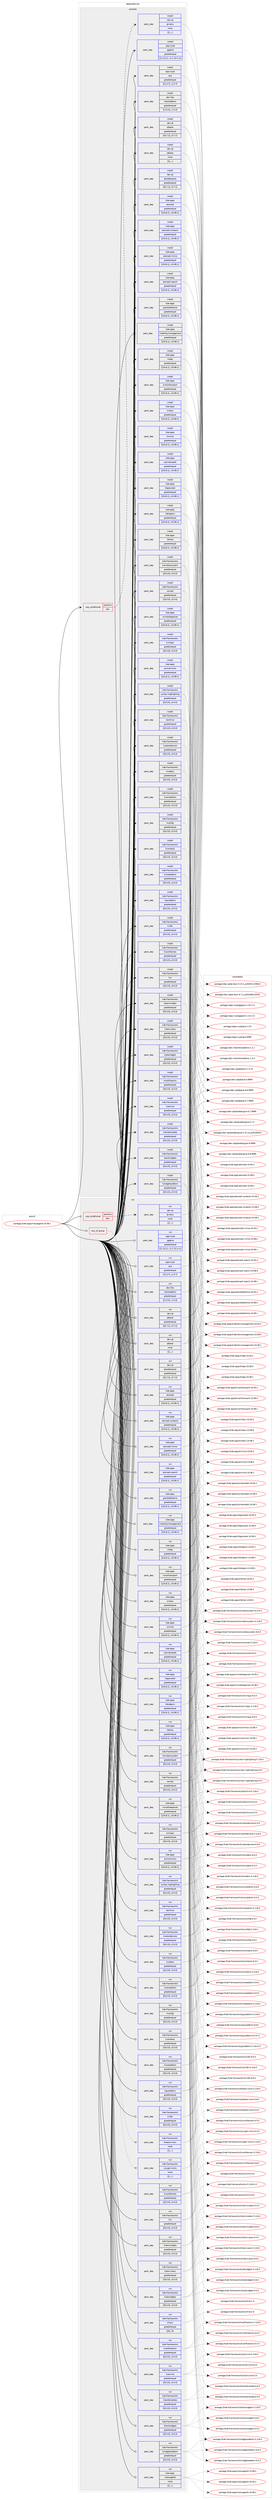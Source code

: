 digraph prolog {

# *************
# Graph options
# *************

newrank=true;
concentrate=true;
compound=true;
graph [rankdir=LR,fontname=Helvetica,fontsize=10,ranksep=1.5];#, ranksep=2.5, nodesep=0.2];
edge  [arrowhead=vee];
node  [fontname=Helvetica,fontsize=10];

# **********
# The ebuild
# **********

subgraph cluster_leftcol {
color=gray;
label=<<i>ebuild</i>>;
id [label="portage://kde-apps/messagelib-24.08.1", color=red, width=4, href="../kde-apps/messagelib-24.08.1.svg"];
}

# ****************
# The dependencies
# ****************

subgraph cluster_midcol {
color=gray;
label=<<i>dependencies</i>>;
subgraph cluster_compile {
fillcolor="#eeeeee";
style=filled;
label=<<i>compile</i>>;
subgraph cond69678 {
dependency269710 [label=<<TABLE BORDER="0" CELLBORDER="1" CELLSPACING="0" CELLPADDING="4"><TR><TD ROWSPAN="3" CELLPADDING="10">use_conditional</TD></TR><TR><TD>positive</TD></TR><TR><TD>doc</TD></TR></TABLE>>, shape=none, color=red];
subgraph pack197966 {
dependency269711 [label=<<TABLE BORDER="0" CELLBORDER="1" CELLSPACING="0" CELLPADDING="4" WIDTH="220"><TR><TD ROWSPAN="6" CELLPADDING="30">pack_dep</TD></TR><TR><TD WIDTH="110">install</TD></TR><TR><TD>dev-qt</TD></TR><TR><TD>qt-docs</TD></TR><TR><TD>none</TD></TR><TR><TD>[[],,,,]</TD></TR></TABLE>>, shape=none, color=blue];
}
dependency269710:e -> dependency269711:w [weight=20,style="dashed",arrowhead="vee"];
}
id:e -> dependency269710:w [weight=20,style="solid",arrowhead="vee"];
subgraph pack197967 {
dependency269712 [label=<<TABLE BORDER="0" CELLBORDER="1" CELLSPACING="0" CELLPADDING="4" WIDTH="220"><TR><TD ROWSPAN="6" CELLPADDING="30">pack_dep</TD></TR><TR><TD WIDTH="110">install</TD></TR><TR><TD>app-crypt</TD></TR><TR><TD>gpgme</TD></TR><TR><TD>greaterequal</TD></TR><TR><TD>[[1,23,1],,-r1,1.23.1-r1]</TD></TR></TABLE>>, shape=none, color=blue];
}
id:e -> dependency269712:w [weight=20,style="solid",arrowhead="vee"];
subgraph pack197968 {
dependency269713 [label=<<TABLE BORDER="0" CELLBORDER="1" CELLSPACING="0" CELLPADDING="4" WIDTH="220"><TR><TD ROWSPAN="6" CELLPADDING="30">pack_dep</TD></TR><TR><TD WIDTH="110">install</TD></TR><TR><TD>app-crypt</TD></TR><TR><TD>qca</TD></TR><TR><TD>greaterequal</TD></TR><TR><TD>[[2,3,7],,,2.3.7]</TD></TR></TABLE>>, shape=none, color=blue];
}
id:e -> dependency269713:w [weight=20,style="solid",arrowhead="vee"];
subgraph pack197969 {
dependency269714 [label=<<TABLE BORDER="0" CELLBORDER="1" CELLSPACING="0" CELLPADDING="4" WIDTH="220"><TR><TD ROWSPAN="6" CELLPADDING="30">pack_dep</TD></TR><TR><TD WIDTH="110">install</TD></TR><TR><TD>dev-libs</TD></TR><TR><TD>ktextaddons</TD></TR><TR><TD>greaterequal</TD></TR><TR><TD>[[1,5,4],,,1.5.4]</TD></TR></TABLE>>, shape=none, color=blue];
}
id:e -> dependency269714:w [weight=20,style="solid",arrowhead="vee"];
subgraph pack197970 {
dependency269715 [label=<<TABLE BORDER="0" CELLBORDER="1" CELLSPACING="0" CELLPADDING="4" WIDTH="220"><TR><TD ROWSPAN="6" CELLPADDING="30">pack_dep</TD></TR><TR><TD WIDTH="110">install</TD></TR><TR><TD>dev-qt</TD></TR><TR><TD>qtbase</TD></TR><TR><TD>greaterequal</TD></TR><TR><TD>[[6,7,2],,,6.7.2]</TD></TR></TABLE>>, shape=none, color=blue];
}
id:e -> dependency269715:w [weight=20,style="solid",arrowhead="vee"];
subgraph pack197971 {
dependency269716 [label=<<TABLE BORDER="0" CELLBORDER="1" CELLSPACING="0" CELLPADDING="4" WIDTH="220"><TR><TD ROWSPAN="6" CELLPADDING="30">pack_dep</TD></TR><TR><TD WIDTH="110">install</TD></TR><TR><TD>dev-qt</TD></TR><TR><TD>qtbase</TD></TR><TR><TD>none</TD></TR><TR><TD>[[],,,,]</TD></TR></TABLE>>, shape=none, color=blue];
}
id:e -> dependency269716:w [weight=20,style="solid",arrowhead="vee"];
subgraph pack197972 {
dependency269717 [label=<<TABLE BORDER="0" CELLBORDER="1" CELLSPACING="0" CELLPADDING="4" WIDTH="220"><TR><TD ROWSPAN="6" CELLPADDING="30">pack_dep</TD></TR><TR><TD WIDTH="110">install</TD></TR><TR><TD>dev-qt</TD></TR><TR><TD>qtwebengine</TD></TR><TR><TD>greaterequal</TD></TR><TR><TD>[[6,7,2],,,6.7.2]</TD></TR></TABLE>>, shape=none, color=blue];
}
id:e -> dependency269717:w [weight=20,style="solid",arrowhead="vee"];
subgraph pack197973 {
dependency269718 [label=<<TABLE BORDER="0" CELLBORDER="1" CELLSPACING="0" CELLPADDING="4" WIDTH="220"><TR><TD ROWSPAN="6" CELLPADDING="30">pack_dep</TD></TR><TR><TD WIDTH="110">install</TD></TR><TR><TD>kde-apps</TD></TR><TR><TD>akonadi</TD></TR><TR><TD>greaterequal</TD></TR><TR><TD>[[24,8,1],,,24.08.1]</TD></TR></TABLE>>, shape=none, color=blue];
}
id:e -> dependency269718:w [weight=20,style="solid",arrowhead="vee"];
subgraph pack197974 {
dependency269719 [label=<<TABLE BORDER="0" CELLBORDER="1" CELLSPACING="0" CELLPADDING="4" WIDTH="220"><TR><TD ROWSPAN="6" CELLPADDING="30">pack_dep</TD></TR><TR><TD WIDTH="110">install</TD></TR><TR><TD>kde-apps</TD></TR><TR><TD>akonadi-contacts</TD></TR><TR><TD>greaterequal</TD></TR><TR><TD>[[24,8,1],,,24.08.1]</TD></TR></TABLE>>, shape=none, color=blue];
}
id:e -> dependency269719:w [weight=20,style="solid",arrowhead="vee"];
subgraph pack197975 {
dependency269720 [label=<<TABLE BORDER="0" CELLBORDER="1" CELLSPACING="0" CELLPADDING="4" WIDTH="220"><TR><TD ROWSPAN="6" CELLPADDING="30">pack_dep</TD></TR><TR><TD WIDTH="110">install</TD></TR><TR><TD>kde-apps</TD></TR><TR><TD>akonadi-mime</TD></TR><TR><TD>greaterequal</TD></TR><TR><TD>[[24,8,1],,,24.08.1]</TD></TR></TABLE>>, shape=none, color=blue];
}
id:e -> dependency269720:w [weight=20,style="solid",arrowhead="vee"];
subgraph pack197976 {
dependency269721 [label=<<TABLE BORDER="0" CELLBORDER="1" CELLSPACING="0" CELLPADDING="4" WIDTH="220"><TR><TD ROWSPAN="6" CELLPADDING="30">pack_dep</TD></TR><TR><TD WIDTH="110">install</TD></TR><TR><TD>kde-apps</TD></TR><TR><TD>akonadi-search</TD></TR><TR><TD>greaterequal</TD></TR><TR><TD>[[24,8,1],,,24.08.1]</TD></TR></TABLE>>, shape=none, color=blue];
}
id:e -> dependency269721:w [weight=20,style="solid",arrowhead="vee"];
subgraph pack197977 {
dependency269722 [label=<<TABLE BORDER="0" CELLBORDER="1" CELLSPACING="0" CELLPADDING="4" WIDTH="220"><TR><TD ROWSPAN="6" CELLPADDING="30">pack_dep</TD></TR><TR><TD WIDTH="110">install</TD></TR><TR><TD>kde-apps</TD></TR><TR><TD>grantleetheme</TD></TR><TR><TD>greaterequal</TD></TR><TR><TD>[[24,8,1],,,24.08.1]</TD></TR></TABLE>>, shape=none, color=blue];
}
id:e -> dependency269722:w [weight=20,style="solid",arrowhead="vee"];
subgraph pack197978 {
dependency269723 [label=<<TABLE BORDER="0" CELLBORDER="1" CELLSPACING="0" CELLPADDING="4" WIDTH="220"><TR><TD ROWSPAN="6" CELLPADDING="30">pack_dep</TD></TR><TR><TD WIDTH="110">install</TD></TR><TR><TD>kde-apps</TD></TR><TR><TD>kidentitymanagement</TD></TR><TR><TD>greaterequal</TD></TR><TR><TD>[[24,8,1],,,24.08.1]</TD></TR></TABLE>>, shape=none, color=blue];
}
id:e -> dependency269723:w [weight=20,style="solid",arrowhead="vee"];
subgraph pack197979 {
dependency269724 [label=<<TABLE BORDER="0" CELLBORDER="1" CELLSPACING="0" CELLPADDING="4" WIDTH="220"><TR><TD ROWSPAN="6" CELLPADDING="30">pack_dep</TD></TR><TR><TD WIDTH="110">install</TD></TR><TR><TD>kde-apps</TD></TR><TR><TD>kldap</TD></TR><TR><TD>greaterequal</TD></TR><TR><TD>[[24,8,1],,,24.08.1]</TD></TR></TABLE>>, shape=none, color=blue];
}
id:e -> dependency269724:w [weight=20,style="solid",arrowhead="vee"];
subgraph pack197980 {
dependency269725 [label=<<TABLE BORDER="0" CELLBORDER="1" CELLSPACING="0" CELLPADDING="4" WIDTH="220"><TR><TD ROWSPAN="6" CELLPADDING="30">pack_dep</TD></TR><TR><TD WIDTH="110">install</TD></TR><TR><TD>kde-apps</TD></TR><TR><TD>kmailtransport</TD></TR><TR><TD>greaterequal</TD></TR><TR><TD>[[24,8,1],,,24.08.1]</TD></TR></TABLE>>, shape=none, color=blue];
}
id:e -> dependency269725:w [weight=20,style="solid",arrowhead="vee"];
subgraph pack197981 {
dependency269726 [label=<<TABLE BORDER="0" CELLBORDER="1" CELLSPACING="0" CELLPADDING="4" WIDTH="220"><TR><TD ROWSPAN="6" CELLPADDING="30">pack_dep</TD></TR><TR><TD WIDTH="110">install</TD></TR><TR><TD>kde-apps</TD></TR><TR><TD>kmbox</TD></TR><TR><TD>greaterequal</TD></TR><TR><TD>[[24,8,1],,,24.08.1]</TD></TR></TABLE>>, shape=none, color=blue];
}
id:e -> dependency269726:w [weight=20,style="solid",arrowhead="vee"];
subgraph pack197982 {
dependency269727 [label=<<TABLE BORDER="0" CELLBORDER="1" CELLSPACING="0" CELLPADDING="4" WIDTH="220"><TR><TD ROWSPAN="6" CELLPADDING="30">pack_dep</TD></TR><TR><TD WIDTH="110">install</TD></TR><TR><TD>kde-apps</TD></TR><TR><TD>kmime</TD></TR><TR><TD>greaterequal</TD></TR><TR><TD>[[24,8,1],,,24.08.1]</TD></TR></TABLE>>, shape=none, color=blue];
}
id:e -> dependency269727:w [weight=20,style="solid",arrowhead="vee"];
subgraph pack197983 {
dependency269728 [label=<<TABLE BORDER="0" CELLBORDER="1" CELLSPACING="0" CELLPADDING="4" WIDTH="220"><TR><TD ROWSPAN="6" CELLPADDING="30">pack_dep</TD></TR><TR><TD WIDTH="110">install</TD></TR><TR><TD>kde-apps</TD></TR><TR><TD>kpimtextedit</TD></TR><TR><TD>greaterequal</TD></TR><TR><TD>[[24,8,1],,,24.08.1]</TD></TR></TABLE>>, shape=none, color=blue];
}
id:e -> dependency269728:w [weight=20,style="solid",arrowhead="vee"];
subgraph pack197984 {
dependency269729 [label=<<TABLE BORDER="0" CELLBORDER="1" CELLSPACING="0" CELLPADDING="4" WIDTH="220"><TR><TD ROWSPAN="6" CELLPADDING="30">pack_dep</TD></TR><TR><TD WIDTH="110">install</TD></TR><TR><TD>kde-apps</TD></TR><TR><TD>libgravatar</TD></TR><TR><TD>greaterequal</TD></TR><TR><TD>[[24,8,1],,,24.08.1]</TD></TR></TABLE>>, shape=none, color=blue];
}
id:e -> dependency269729:w [weight=20,style="solid",arrowhead="vee"];
subgraph pack197985 {
dependency269730 [label=<<TABLE BORDER="0" CELLBORDER="1" CELLSPACING="0" CELLPADDING="4" WIDTH="220"><TR><TD ROWSPAN="6" CELLPADDING="30">pack_dep</TD></TR><TR><TD WIDTH="110">install</TD></TR><TR><TD>kde-apps</TD></TR><TR><TD>libkdepim</TD></TR><TR><TD>greaterequal</TD></TR><TR><TD>[[24,8,1],,,24.08.1]</TD></TR></TABLE>>, shape=none, color=blue];
}
id:e -> dependency269730:w [weight=20,style="solid",arrowhead="vee"];
subgraph pack197986 {
dependency269731 [label=<<TABLE BORDER="0" CELLBORDER="1" CELLSPACING="0" CELLPADDING="4" WIDTH="220"><TR><TD ROWSPAN="6" CELLPADDING="30">pack_dep</TD></TR><TR><TD WIDTH="110">install</TD></TR><TR><TD>kde-apps</TD></TR><TR><TD>libkleo</TD></TR><TR><TD>greaterequal</TD></TR><TR><TD>[[24,8,1],,,24.08.1]</TD></TR></TABLE>>, shape=none, color=blue];
}
id:e -> dependency269731:w [weight=20,style="solid",arrowhead="vee"];
subgraph pack197987 {
dependency269732 [label=<<TABLE BORDER="0" CELLBORDER="1" CELLSPACING="0" CELLPADDING="4" WIDTH="220"><TR><TD ROWSPAN="6" CELLPADDING="30">pack_dep</TD></TR><TR><TD WIDTH="110">install</TD></TR><TR><TD>kde-apps</TD></TR><TR><TD>mimetreeparser</TD></TR><TR><TD>greaterequal</TD></TR><TR><TD>[[24,8,1],,,24.08.1]</TD></TR></TABLE>>, shape=none, color=blue];
}
id:e -> dependency269732:w [weight=20,style="solid",arrowhead="vee"];
subgraph pack197988 {
dependency269733 [label=<<TABLE BORDER="0" CELLBORDER="1" CELLSPACING="0" CELLPADDING="4" WIDTH="220"><TR><TD ROWSPAN="6" CELLPADDING="30">pack_dep</TD></TR><TR><TD WIDTH="110">install</TD></TR><TR><TD>kde-apps</TD></TR><TR><TD>pimcommon</TD></TR><TR><TD>greaterequal</TD></TR><TR><TD>[[24,8,1],,,24.08.1]</TD></TR></TABLE>>, shape=none, color=blue];
}
id:e -> dependency269733:w [weight=20,style="solid",arrowhead="vee"];
subgraph pack197989 {
dependency269734 [label=<<TABLE BORDER="0" CELLBORDER="1" CELLSPACING="0" CELLPADDING="4" WIDTH="220"><TR><TD ROWSPAN="6" CELLPADDING="30">pack_dep</TD></TR><TR><TD WIDTH="110">install</TD></TR><TR><TD>kde-frameworks</TD></TR><TR><TD>karchive</TD></TR><TR><TD>greaterequal</TD></TR><TR><TD>[[6,5,0],,,6.5.0]</TD></TR></TABLE>>, shape=none, color=blue];
}
id:e -> dependency269734:w [weight=20,style="solid",arrowhead="vee"];
subgraph pack197990 {
dependency269735 [label=<<TABLE BORDER="0" CELLBORDER="1" CELLSPACING="0" CELLPADDING="4" WIDTH="220"><TR><TD ROWSPAN="6" CELLPADDING="30">pack_dep</TD></TR><TR><TD WIDTH="110">install</TD></TR><TR><TD>kde-frameworks</TD></TR><TR><TD>kcalendarcore</TD></TR><TR><TD>greaterequal</TD></TR><TR><TD>[[6,5,0],,,6.5.0]</TD></TR></TABLE>>, shape=none, color=blue];
}
id:e -> dependency269735:w [weight=20,style="solid",arrowhead="vee"];
subgraph pack197991 {
dependency269736 [label=<<TABLE BORDER="0" CELLBORDER="1" CELLSPACING="0" CELLPADDING="4" WIDTH="220"><TR><TD ROWSPAN="6" CELLPADDING="30">pack_dep</TD></TR><TR><TD WIDTH="110">install</TD></TR><TR><TD>kde-frameworks</TD></TR><TR><TD>kcodecs</TD></TR><TR><TD>greaterequal</TD></TR><TR><TD>[[6,5,0],,,6.5.0]</TD></TR></TABLE>>, shape=none, color=blue];
}
id:e -> dependency269736:w [weight=20,style="solid",arrowhead="vee"];
subgraph pack197992 {
dependency269737 [label=<<TABLE BORDER="0" CELLBORDER="1" CELLSPACING="0" CELLPADDING="4" WIDTH="220"><TR><TD ROWSPAN="6" CELLPADDING="30">pack_dep</TD></TR><TR><TD WIDTH="110">install</TD></TR><TR><TD>kde-frameworks</TD></TR><TR><TD>kcompletion</TD></TR><TR><TD>greaterequal</TD></TR><TR><TD>[[6,5,0],,,6.5.0]</TD></TR></TABLE>>, shape=none, color=blue];
}
id:e -> dependency269737:w [weight=20,style="solid",arrowhead="vee"];
subgraph pack197993 {
dependency269738 [label=<<TABLE BORDER="0" CELLBORDER="1" CELLSPACING="0" CELLPADDING="4" WIDTH="220"><TR><TD ROWSPAN="6" CELLPADDING="30">pack_dep</TD></TR><TR><TD WIDTH="110">install</TD></TR><TR><TD>kde-frameworks</TD></TR><TR><TD>kconfig</TD></TR><TR><TD>greaterequal</TD></TR><TR><TD>[[6,5,0],,,6.5.0]</TD></TR></TABLE>>, shape=none, color=blue];
}
id:e -> dependency269738:w [weight=20,style="solid",arrowhead="vee"];
subgraph pack197994 {
dependency269739 [label=<<TABLE BORDER="0" CELLBORDER="1" CELLSPACING="0" CELLPADDING="4" WIDTH="220"><TR><TD ROWSPAN="6" CELLPADDING="30">pack_dep</TD></TR><TR><TD WIDTH="110">install</TD></TR><TR><TD>kde-frameworks</TD></TR><TR><TD>kcontacts</TD></TR><TR><TD>greaterequal</TD></TR><TR><TD>[[6,5,0],,,6.5.0]</TD></TR></TABLE>>, shape=none, color=blue];
}
id:e -> dependency269739:w [weight=20,style="solid",arrowhead="vee"];
subgraph pack197995 {
dependency269740 [label=<<TABLE BORDER="0" CELLBORDER="1" CELLSPACING="0" CELLPADDING="4" WIDTH="220"><TR><TD ROWSPAN="6" CELLPADDING="30">pack_dep</TD></TR><TR><TD WIDTH="110">install</TD></TR><TR><TD>kde-frameworks</TD></TR><TR><TD>kcoreaddons</TD></TR><TR><TD>greaterequal</TD></TR><TR><TD>[[6,5,0],,,6.5.0]</TD></TR></TABLE>>, shape=none, color=blue];
}
id:e -> dependency269740:w [weight=20,style="solid",arrowhead="vee"];
subgraph pack197996 {
dependency269741 [label=<<TABLE BORDER="0" CELLBORDER="1" CELLSPACING="0" CELLPADDING="4" WIDTH="220"><TR><TD ROWSPAN="6" CELLPADDING="30">pack_dep</TD></TR><TR><TD WIDTH="110">install</TD></TR><TR><TD>kde-frameworks</TD></TR><TR><TD>kguiaddons</TD></TR><TR><TD>greaterequal</TD></TR><TR><TD>[[6,5,0],,,6.5.0]</TD></TR></TABLE>>, shape=none, color=blue];
}
id:e -> dependency269741:w [weight=20,style="solid",arrowhead="vee"];
subgraph pack197997 {
dependency269742 [label=<<TABLE BORDER="0" CELLBORDER="1" CELLSPACING="0" CELLPADDING="4" WIDTH="220"><TR><TD ROWSPAN="6" CELLPADDING="30">pack_dep</TD></TR><TR><TD WIDTH="110">install</TD></TR><TR><TD>kde-frameworks</TD></TR><TR><TD>ki18n</TD></TR><TR><TD>greaterequal</TD></TR><TR><TD>[[6,5,0],,,6.5.0]</TD></TR></TABLE>>, shape=none, color=blue];
}
id:e -> dependency269742:w [weight=20,style="solid",arrowhead="vee"];
subgraph pack197998 {
dependency269743 [label=<<TABLE BORDER="0" CELLBORDER="1" CELLSPACING="0" CELLPADDING="4" WIDTH="220"><TR><TD ROWSPAN="6" CELLPADDING="30">pack_dep</TD></TR><TR><TD WIDTH="110">install</TD></TR><TR><TD>kde-frameworks</TD></TR><TR><TD>kiconthemes</TD></TR><TR><TD>greaterequal</TD></TR><TR><TD>[[6,5,0],,,6.5.0]</TD></TR></TABLE>>, shape=none, color=blue];
}
id:e -> dependency269743:w [weight=20,style="solid",arrowhead="vee"];
subgraph pack197999 {
dependency269744 [label=<<TABLE BORDER="0" CELLBORDER="1" CELLSPACING="0" CELLPADDING="4" WIDTH="220"><TR><TD ROWSPAN="6" CELLPADDING="30">pack_dep</TD></TR><TR><TD WIDTH="110">install</TD></TR><TR><TD>kde-frameworks</TD></TR><TR><TD>kio</TD></TR><TR><TD>greaterequal</TD></TR><TR><TD>[[6,5,0],,,6.5.0]</TD></TR></TABLE>>, shape=none, color=blue];
}
id:e -> dependency269744:w [weight=20,style="solid",arrowhead="vee"];
subgraph pack198000 {
dependency269745 [label=<<TABLE BORDER="0" CELLBORDER="1" CELLSPACING="0" CELLPADDING="4" WIDTH="220"><TR><TD ROWSPAN="6" CELLPADDING="30">pack_dep</TD></TR><TR><TD WIDTH="110">install</TD></TR><TR><TD>kde-frameworks</TD></TR><TR><TD>kitemmodels</TD></TR><TR><TD>greaterequal</TD></TR><TR><TD>[[6,5,0],,,6.5.0]</TD></TR></TABLE>>, shape=none, color=blue];
}
id:e -> dependency269745:w [weight=20,style="solid",arrowhead="vee"];
subgraph pack198001 {
dependency269746 [label=<<TABLE BORDER="0" CELLBORDER="1" CELLSPACING="0" CELLPADDING="4" WIDTH="220"><TR><TD ROWSPAN="6" CELLPADDING="30">pack_dep</TD></TR><TR><TD WIDTH="110">install</TD></TR><TR><TD>kde-frameworks</TD></TR><TR><TD>kitemviews</TD></TR><TR><TD>greaterequal</TD></TR><TR><TD>[[6,5,0],,,6.5.0]</TD></TR></TABLE>>, shape=none, color=blue];
}
id:e -> dependency269746:w [weight=20,style="solid",arrowhead="vee"];
subgraph pack198002 {
dependency269747 [label=<<TABLE BORDER="0" CELLBORDER="1" CELLSPACING="0" CELLPADDING="4" WIDTH="220"><TR><TD ROWSPAN="6" CELLPADDING="30">pack_dep</TD></TR><TR><TD WIDTH="110">install</TD></TR><TR><TD>kde-frameworks</TD></TR><TR><TD>kjobwidgets</TD></TR><TR><TD>greaterequal</TD></TR><TR><TD>[[6,5,0],,,6.5.0]</TD></TR></TABLE>>, shape=none, color=blue];
}
id:e -> dependency269747:w [weight=20,style="solid",arrowhead="vee"];
subgraph pack198003 {
dependency269748 [label=<<TABLE BORDER="0" CELLBORDER="1" CELLSPACING="0" CELLPADDING="4" WIDTH="220"><TR><TD ROWSPAN="6" CELLPADDING="30">pack_dep</TD></TR><TR><TD WIDTH="110">install</TD></TR><TR><TD>kde-frameworks</TD></TR><TR><TD>knotifications</TD></TR><TR><TD>greaterequal</TD></TR><TR><TD>[[6,5,0],,,6.5.0]</TD></TR></TABLE>>, shape=none, color=blue];
}
id:e -> dependency269748:w [weight=20,style="solid",arrowhead="vee"];
subgraph pack198004 {
dependency269749 [label=<<TABLE BORDER="0" CELLBORDER="1" CELLSPACING="0" CELLPADDING="4" WIDTH="220"><TR><TD ROWSPAN="6" CELLPADDING="30">pack_dep</TD></TR><TR><TD WIDTH="110">install</TD></TR><TR><TD>kde-frameworks</TD></TR><TR><TD>kservice</TD></TR><TR><TD>greaterequal</TD></TR><TR><TD>[[6,5,0],,,6.5.0]</TD></TR></TABLE>>, shape=none, color=blue];
}
id:e -> dependency269749:w [weight=20,style="solid",arrowhead="vee"];
subgraph pack198005 {
dependency269750 [label=<<TABLE BORDER="0" CELLBORDER="1" CELLSPACING="0" CELLPADDING="4" WIDTH="220"><TR><TD ROWSPAN="6" CELLPADDING="30">pack_dep</TD></TR><TR><TD WIDTH="110">install</TD></TR><TR><TD>kde-frameworks</TD></TR><TR><TD>ktexttemplate</TD></TR><TR><TD>greaterequal</TD></TR><TR><TD>[[6,5,0],,,6.5.0]</TD></TR></TABLE>>, shape=none, color=blue];
}
id:e -> dependency269750:w [weight=20,style="solid",arrowhead="vee"];
subgraph pack198006 {
dependency269751 [label=<<TABLE BORDER="0" CELLBORDER="1" CELLSPACING="0" CELLPADDING="4" WIDTH="220"><TR><TD ROWSPAN="6" CELLPADDING="30">pack_dep</TD></TR><TR><TD WIDTH="110">install</TD></TR><TR><TD>kde-frameworks</TD></TR><TR><TD>ktextwidgets</TD></TR><TR><TD>greaterequal</TD></TR><TR><TD>[[6,5,0],,,6.5.0]</TD></TR></TABLE>>, shape=none, color=blue];
}
id:e -> dependency269751:w [weight=20,style="solid",arrowhead="vee"];
subgraph pack198007 {
dependency269752 [label=<<TABLE BORDER="0" CELLBORDER="1" CELLSPACING="0" CELLPADDING="4" WIDTH="220"><TR><TD ROWSPAN="6" CELLPADDING="30">pack_dep</TD></TR><TR><TD WIDTH="110">install</TD></TR><TR><TD>kde-frameworks</TD></TR><TR><TD>kwidgetsaddons</TD></TR><TR><TD>greaterequal</TD></TR><TR><TD>[[6,5,0],,,6.5.0]</TD></TR></TABLE>>, shape=none, color=blue];
}
id:e -> dependency269752:w [weight=20,style="solid",arrowhead="vee"];
subgraph pack198008 {
dependency269753 [label=<<TABLE BORDER="0" CELLBORDER="1" CELLSPACING="0" CELLPADDING="4" WIDTH="220"><TR><TD ROWSPAN="6" CELLPADDING="30">pack_dep</TD></TR><TR><TD WIDTH="110">install</TD></TR><TR><TD>kde-frameworks</TD></TR><TR><TD>kwindowsystem</TD></TR><TR><TD>greaterequal</TD></TR><TR><TD>[[6,5,0],,,6.5.0]</TD></TR></TABLE>>, shape=none, color=blue];
}
id:e -> dependency269753:w [weight=20,style="solid",arrowhead="vee"];
subgraph pack198009 {
dependency269754 [label=<<TABLE BORDER="0" CELLBORDER="1" CELLSPACING="0" CELLPADDING="4" WIDTH="220"><TR><TD ROWSPAN="6" CELLPADDING="30">pack_dep</TD></TR><TR><TD WIDTH="110">install</TD></TR><TR><TD>kde-frameworks</TD></TR><TR><TD>kxmlgui</TD></TR><TR><TD>greaterequal</TD></TR><TR><TD>[[6,5,0],,,6.5.0]</TD></TR></TABLE>>, shape=none, color=blue];
}
id:e -> dependency269754:w [weight=20,style="solid",arrowhead="vee"];
subgraph pack198010 {
dependency269755 [label=<<TABLE BORDER="0" CELLBORDER="1" CELLSPACING="0" CELLPADDING="4" WIDTH="220"><TR><TD ROWSPAN="6" CELLPADDING="30">pack_dep</TD></TR><TR><TD WIDTH="110">install</TD></TR><TR><TD>kde-frameworks</TD></TR><TR><TD>sonnet</TD></TR><TR><TD>greaterequal</TD></TR><TR><TD>[[6,5,0],,,6.5.0]</TD></TR></TABLE>>, shape=none, color=blue];
}
id:e -> dependency269755:w [weight=20,style="solid",arrowhead="vee"];
subgraph pack198011 {
dependency269756 [label=<<TABLE BORDER="0" CELLBORDER="1" CELLSPACING="0" CELLPADDING="4" WIDTH="220"><TR><TD ROWSPAN="6" CELLPADDING="30">pack_dep</TD></TR><TR><TD WIDTH="110">install</TD></TR><TR><TD>kde-frameworks</TD></TR><TR><TD>syntax-highlighting</TD></TR><TR><TD>greaterequal</TD></TR><TR><TD>[[6,5,0],,,6.5.0]</TD></TR></TABLE>>, shape=none, color=blue];
}
id:e -> dependency269756:w [weight=20,style="solid",arrowhead="vee"];
}
subgraph cluster_compileandrun {
fillcolor="#eeeeee";
style=filled;
label=<<i>compile and run</i>>;
}
subgraph cluster_run {
fillcolor="#eeeeee";
style=filled;
label=<<i>run</i>>;
subgraph any1906 {
dependency269757 [label=<<TABLE BORDER="0" CELLBORDER="1" CELLSPACING="0" CELLPADDING="4"><TR><TD CELLPADDING="10">any_of_group</TD></TR></TABLE>>, shape=none, color=red];subgraph pack198012 {
dependency269758 [label=<<TABLE BORDER="0" CELLBORDER="1" CELLSPACING="0" CELLPADDING="4" WIDTH="220"><TR><TD ROWSPAN="6" CELLPADDING="30">pack_dep</TD></TR><TR><TD WIDTH="110">run</TD></TR><TR><TD>kde-frameworks</TD></TR><TR><TD>breeze-icons</TD></TR><TR><TD>none</TD></TR><TR><TD>[[],,,,]</TD></TR></TABLE>>, shape=none, color=blue];
}
dependency269757:e -> dependency269758:w [weight=20,style="dotted",arrowhead="oinv"];
subgraph pack198013 {
dependency269759 [label=<<TABLE BORDER="0" CELLBORDER="1" CELLSPACING="0" CELLPADDING="4" WIDTH="220"><TR><TD ROWSPAN="6" CELLPADDING="30">pack_dep</TD></TR><TR><TD WIDTH="110">run</TD></TR><TR><TD>kde-frameworks</TD></TR><TR><TD>oxygen-icons</TD></TR><TR><TD>none</TD></TR><TR><TD>[[],,,,]</TD></TR></TABLE>>, shape=none, color=blue];
}
dependency269757:e -> dependency269759:w [weight=20,style="dotted",arrowhead="oinv"];
}
id:e -> dependency269757:w [weight=20,style="solid",arrowhead="odot"];
subgraph cond69679 {
dependency269760 [label=<<TABLE BORDER="0" CELLBORDER="1" CELLSPACING="0" CELLPADDING="4"><TR><TD ROWSPAN="3" CELLPADDING="10">use_conditional</TD></TR><TR><TD>positive</TD></TR><TR><TD>doc</TD></TR></TABLE>>, shape=none, color=red];
subgraph pack198014 {
dependency269761 [label=<<TABLE BORDER="0" CELLBORDER="1" CELLSPACING="0" CELLPADDING="4" WIDTH="220"><TR><TD ROWSPAN="6" CELLPADDING="30">pack_dep</TD></TR><TR><TD WIDTH="110">run</TD></TR><TR><TD>dev-qt</TD></TR><TR><TD>qt-docs</TD></TR><TR><TD>none</TD></TR><TR><TD>[[],,,,]</TD></TR></TABLE>>, shape=none, color=blue];
}
dependency269760:e -> dependency269761:w [weight=20,style="dashed",arrowhead="vee"];
}
id:e -> dependency269760:w [weight=20,style="solid",arrowhead="odot"];
subgraph pack198015 {
dependency269762 [label=<<TABLE BORDER="0" CELLBORDER="1" CELLSPACING="0" CELLPADDING="4" WIDTH="220"><TR><TD ROWSPAN="6" CELLPADDING="30">pack_dep</TD></TR><TR><TD WIDTH="110">run</TD></TR><TR><TD>app-crypt</TD></TR><TR><TD>gpgme</TD></TR><TR><TD>greaterequal</TD></TR><TR><TD>[[1,23,1],,-r1,1.23.1-r1]</TD></TR></TABLE>>, shape=none, color=blue];
}
id:e -> dependency269762:w [weight=20,style="solid",arrowhead="odot"];
subgraph pack198016 {
dependency269763 [label=<<TABLE BORDER="0" CELLBORDER="1" CELLSPACING="0" CELLPADDING="4" WIDTH="220"><TR><TD ROWSPAN="6" CELLPADDING="30">pack_dep</TD></TR><TR><TD WIDTH="110">run</TD></TR><TR><TD>app-crypt</TD></TR><TR><TD>qca</TD></TR><TR><TD>greaterequal</TD></TR><TR><TD>[[2,3,7],,,2.3.7]</TD></TR></TABLE>>, shape=none, color=blue];
}
id:e -> dependency269763:w [weight=20,style="solid",arrowhead="odot"];
subgraph pack198017 {
dependency269764 [label=<<TABLE BORDER="0" CELLBORDER="1" CELLSPACING="0" CELLPADDING="4" WIDTH="220"><TR><TD ROWSPAN="6" CELLPADDING="30">pack_dep</TD></TR><TR><TD WIDTH="110">run</TD></TR><TR><TD>dev-libs</TD></TR><TR><TD>ktextaddons</TD></TR><TR><TD>greaterequal</TD></TR><TR><TD>[[1,5,4],,,1.5.4]</TD></TR></TABLE>>, shape=none, color=blue];
}
id:e -> dependency269764:w [weight=20,style="solid",arrowhead="odot"];
subgraph pack198018 {
dependency269765 [label=<<TABLE BORDER="0" CELLBORDER="1" CELLSPACING="0" CELLPADDING="4" WIDTH="220"><TR><TD ROWSPAN="6" CELLPADDING="30">pack_dep</TD></TR><TR><TD WIDTH="110">run</TD></TR><TR><TD>dev-qt</TD></TR><TR><TD>qtbase</TD></TR><TR><TD>greaterequal</TD></TR><TR><TD>[[6,7,2],,,6.7.2]</TD></TR></TABLE>>, shape=none, color=blue];
}
id:e -> dependency269765:w [weight=20,style="solid",arrowhead="odot"];
subgraph pack198019 {
dependency269766 [label=<<TABLE BORDER="0" CELLBORDER="1" CELLSPACING="0" CELLPADDING="4" WIDTH="220"><TR><TD ROWSPAN="6" CELLPADDING="30">pack_dep</TD></TR><TR><TD WIDTH="110">run</TD></TR><TR><TD>dev-qt</TD></TR><TR><TD>qtbase</TD></TR><TR><TD>none</TD></TR><TR><TD>[[],,,,]</TD></TR></TABLE>>, shape=none, color=blue];
}
id:e -> dependency269766:w [weight=20,style="solid",arrowhead="odot"];
subgraph pack198020 {
dependency269767 [label=<<TABLE BORDER="0" CELLBORDER="1" CELLSPACING="0" CELLPADDING="4" WIDTH="220"><TR><TD ROWSPAN="6" CELLPADDING="30">pack_dep</TD></TR><TR><TD WIDTH="110">run</TD></TR><TR><TD>dev-qt</TD></TR><TR><TD>qtwebengine</TD></TR><TR><TD>greaterequal</TD></TR><TR><TD>[[6,7,2],,,6.7.2]</TD></TR></TABLE>>, shape=none, color=blue];
}
id:e -> dependency269767:w [weight=20,style="solid",arrowhead="odot"];
subgraph pack198021 {
dependency269768 [label=<<TABLE BORDER="0" CELLBORDER="1" CELLSPACING="0" CELLPADDING="4" WIDTH="220"><TR><TD ROWSPAN="6" CELLPADDING="30">pack_dep</TD></TR><TR><TD WIDTH="110">run</TD></TR><TR><TD>kde-apps</TD></TR><TR><TD>akonadi</TD></TR><TR><TD>greaterequal</TD></TR><TR><TD>[[24,8,1],,,24.08.1]</TD></TR></TABLE>>, shape=none, color=blue];
}
id:e -> dependency269768:w [weight=20,style="solid",arrowhead="odot"];
subgraph pack198022 {
dependency269769 [label=<<TABLE BORDER="0" CELLBORDER="1" CELLSPACING="0" CELLPADDING="4" WIDTH="220"><TR><TD ROWSPAN="6" CELLPADDING="30">pack_dep</TD></TR><TR><TD WIDTH="110">run</TD></TR><TR><TD>kde-apps</TD></TR><TR><TD>akonadi-contacts</TD></TR><TR><TD>greaterequal</TD></TR><TR><TD>[[24,8,1],,,24.08.1]</TD></TR></TABLE>>, shape=none, color=blue];
}
id:e -> dependency269769:w [weight=20,style="solid",arrowhead="odot"];
subgraph pack198023 {
dependency269770 [label=<<TABLE BORDER="0" CELLBORDER="1" CELLSPACING="0" CELLPADDING="4" WIDTH="220"><TR><TD ROWSPAN="6" CELLPADDING="30">pack_dep</TD></TR><TR><TD WIDTH="110">run</TD></TR><TR><TD>kde-apps</TD></TR><TR><TD>akonadi-mime</TD></TR><TR><TD>greaterequal</TD></TR><TR><TD>[[24,8,1],,,24.08.1]</TD></TR></TABLE>>, shape=none, color=blue];
}
id:e -> dependency269770:w [weight=20,style="solid",arrowhead="odot"];
subgraph pack198024 {
dependency269771 [label=<<TABLE BORDER="0" CELLBORDER="1" CELLSPACING="0" CELLPADDING="4" WIDTH="220"><TR><TD ROWSPAN="6" CELLPADDING="30">pack_dep</TD></TR><TR><TD WIDTH="110">run</TD></TR><TR><TD>kde-apps</TD></TR><TR><TD>akonadi-search</TD></TR><TR><TD>greaterequal</TD></TR><TR><TD>[[24,8,1],,,24.08.1]</TD></TR></TABLE>>, shape=none, color=blue];
}
id:e -> dependency269771:w [weight=20,style="solid",arrowhead="odot"];
subgraph pack198025 {
dependency269772 [label=<<TABLE BORDER="0" CELLBORDER="1" CELLSPACING="0" CELLPADDING="4" WIDTH="220"><TR><TD ROWSPAN="6" CELLPADDING="30">pack_dep</TD></TR><TR><TD WIDTH="110">run</TD></TR><TR><TD>kde-apps</TD></TR><TR><TD>grantleetheme</TD></TR><TR><TD>greaterequal</TD></TR><TR><TD>[[24,8,1],,,24.08.1]</TD></TR></TABLE>>, shape=none, color=blue];
}
id:e -> dependency269772:w [weight=20,style="solid",arrowhead="odot"];
subgraph pack198026 {
dependency269773 [label=<<TABLE BORDER="0" CELLBORDER="1" CELLSPACING="0" CELLPADDING="4" WIDTH="220"><TR><TD ROWSPAN="6" CELLPADDING="30">pack_dep</TD></TR><TR><TD WIDTH="110">run</TD></TR><TR><TD>kde-apps</TD></TR><TR><TD>kidentitymanagement</TD></TR><TR><TD>greaterequal</TD></TR><TR><TD>[[24,8,1],,,24.08.1]</TD></TR></TABLE>>, shape=none, color=blue];
}
id:e -> dependency269773:w [weight=20,style="solid",arrowhead="odot"];
subgraph pack198027 {
dependency269774 [label=<<TABLE BORDER="0" CELLBORDER="1" CELLSPACING="0" CELLPADDING="4" WIDTH="220"><TR><TD ROWSPAN="6" CELLPADDING="30">pack_dep</TD></TR><TR><TD WIDTH="110">run</TD></TR><TR><TD>kde-apps</TD></TR><TR><TD>kldap</TD></TR><TR><TD>greaterequal</TD></TR><TR><TD>[[24,8,1],,,24.08.1]</TD></TR></TABLE>>, shape=none, color=blue];
}
id:e -> dependency269774:w [weight=20,style="solid",arrowhead="odot"];
subgraph pack198028 {
dependency269775 [label=<<TABLE BORDER="0" CELLBORDER="1" CELLSPACING="0" CELLPADDING="4" WIDTH="220"><TR><TD ROWSPAN="6" CELLPADDING="30">pack_dep</TD></TR><TR><TD WIDTH="110">run</TD></TR><TR><TD>kde-apps</TD></TR><TR><TD>kmailtransport</TD></TR><TR><TD>greaterequal</TD></TR><TR><TD>[[24,8,1],,,24.08.1]</TD></TR></TABLE>>, shape=none, color=blue];
}
id:e -> dependency269775:w [weight=20,style="solid",arrowhead="odot"];
subgraph pack198029 {
dependency269776 [label=<<TABLE BORDER="0" CELLBORDER="1" CELLSPACING="0" CELLPADDING="4" WIDTH="220"><TR><TD ROWSPAN="6" CELLPADDING="30">pack_dep</TD></TR><TR><TD WIDTH="110">run</TD></TR><TR><TD>kde-apps</TD></TR><TR><TD>kmbox</TD></TR><TR><TD>greaterequal</TD></TR><TR><TD>[[24,8,1],,,24.08.1]</TD></TR></TABLE>>, shape=none, color=blue];
}
id:e -> dependency269776:w [weight=20,style="solid",arrowhead="odot"];
subgraph pack198030 {
dependency269777 [label=<<TABLE BORDER="0" CELLBORDER="1" CELLSPACING="0" CELLPADDING="4" WIDTH="220"><TR><TD ROWSPAN="6" CELLPADDING="30">pack_dep</TD></TR><TR><TD WIDTH="110">run</TD></TR><TR><TD>kde-apps</TD></TR><TR><TD>kmime</TD></TR><TR><TD>greaterequal</TD></TR><TR><TD>[[24,8,1],,,24.08.1]</TD></TR></TABLE>>, shape=none, color=blue];
}
id:e -> dependency269777:w [weight=20,style="solid",arrowhead="odot"];
subgraph pack198031 {
dependency269778 [label=<<TABLE BORDER="0" CELLBORDER="1" CELLSPACING="0" CELLPADDING="4" WIDTH="220"><TR><TD ROWSPAN="6" CELLPADDING="30">pack_dep</TD></TR><TR><TD WIDTH="110">run</TD></TR><TR><TD>kde-apps</TD></TR><TR><TD>kpimtextedit</TD></TR><TR><TD>greaterequal</TD></TR><TR><TD>[[24,8,1],,,24.08.1]</TD></TR></TABLE>>, shape=none, color=blue];
}
id:e -> dependency269778:w [weight=20,style="solid",arrowhead="odot"];
subgraph pack198032 {
dependency269779 [label=<<TABLE BORDER="0" CELLBORDER="1" CELLSPACING="0" CELLPADDING="4" WIDTH="220"><TR><TD ROWSPAN="6" CELLPADDING="30">pack_dep</TD></TR><TR><TD WIDTH="110">run</TD></TR><TR><TD>kde-apps</TD></TR><TR><TD>libgravatar</TD></TR><TR><TD>greaterequal</TD></TR><TR><TD>[[24,8,1],,,24.08.1]</TD></TR></TABLE>>, shape=none, color=blue];
}
id:e -> dependency269779:w [weight=20,style="solid",arrowhead="odot"];
subgraph pack198033 {
dependency269780 [label=<<TABLE BORDER="0" CELLBORDER="1" CELLSPACING="0" CELLPADDING="4" WIDTH="220"><TR><TD ROWSPAN="6" CELLPADDING="30">pack_dep</TD></TR><TR><TD WIDTH="110">run</TD></TR><TR><TD>kde-apps</TD></TR><TR><TD>libkdepim</TD></TR><TR><TD>greaterequal</TD></TR><TR><TD>[[24,8,1],,,24.08.1]</TD></TR></TABLE>>, shape=none, color=blue];
}
id:e -> dependency269780:w [weight=20,style="solid",arrowhead="odot"];
subgraph pack198034 {
dependency269781 [label=<<TABLE BORDER="0" CELLBORDER="1" CELLSPACING="0" CELLPADDING="4" WIDTH="220"><TR><TD ROWSPAN="6" CELLPADDING="30">pack_dep</TD></TR><TR><TD WIDTH="110">run</TD></TR><TR><TD>kde-apps</TD></TR><TR><TD>libkleo</TD></TR><TR><TD>greaterequal</TD></TR><TR><TD>[[24,8,1],,,24.08.1]</TD></TR></TABLE>>, shape=none, color=blue];
}
id:e -> dependency269781:w [weight=20,style="solid",arrowhead="odot"];
subgraph pack198035 {
dependency269782 [label=<<TABLE BORDER="0" CELLBORDER="1" CELLSPACING="0" CELLPADDING="4" WIDTH="220"><TR><TD ROWSPAN="6" CELLPADDING="30">pack_dep</TD></TR><TR><TD WIDTH="110">run</TD></TR><TR><TD>kde-apps</TD></TR><TR><TD>mimetreeparser</TD></TR><TR><TD>greaterequal</TD></TR><TR><TD>[[24,8,1],,,24.08.1]</TD></TR></TABLE>>, shape=none, color=blue];
}
id:e -> dependency269782:w [weight=20,style="solid",arrowhead="odot"];
subgraph pack198036 {
dependency269783 [label=<<TABLE BORDER="0" CELLBORDER="1" CELLSPACING="0" CELLPADDING="4" WIDTH="220"><TR><TD ROWSPAN="6" CELLPADDING="30">pack_dep</TD></TR><TR><TD WIDTH="110">run</TD></TR><TR><TD>kde-apps</TD></TR><TR><TD>pimcommon</TD></TR><TR><TD>greaterequal</TD></TR><TR><TD>[[24,8,1],,,24.08.1]</TD></TR></TABLE>>, shape=none, color=blue];
}
id:e -> dependency269783:w [weight=20,style="solid",arrowhead="odot"];
subgraph pack198037 {
dependency269784 [label=<<TABLE BORDER="0" CELLBORDER="1" CELLSPACING="0" CELLPADDING="4" WIDTH="220"><TR><TD ROWSPAN="6" CELLPADDING="30">pack_dep</TD></TR><TR><TD WIDTH="110">run</TD></TR><TR><TD>kde-frameworks</TD></TR><TR><TD>karchive</TD></TR><TR><TD>greaterequal</TD></TR><TR><TD>[[6,5,0],,,6.5.0]</TD></TR></TABLE>>, shape=none, color=blue];
}
id:e -> dependency269784:w [weight=20,style="solid",arrowhead="odot"];
subgraph pack198038 {
dependency269785 [label=<<TABLE BORDER="0" CELLBORDER="1" CELLSPACING="0" CELLPADDING="4" WIDTH="220"><TR><TD ROWSPAN="6" CELLPADDING="30">pack_dep</TD></TR><TR><TD WIDTH="110">run</TD></TR><TR><TD>kde-frameworks</TD></TR><TR><TD>kcalendarcore</TD></TR><TR><TD>greaterequal</TD></TR><TR><TD>[[6,5,0],,,6.5.0]</TD></TR></TABLE>>, shape=none, color=blue];
}
id:e -> dependency269785:w [weight=20,style="solid",arrowhead="odot"];
subgraph pack198039 {
dependency269786 [label=<<TABLE BORDER="0" CELLBORDER="1" CELLSPACING="0" CELLPADDING="4" WIDTH="220"><TR><TD ROWSPAN="6" CELLPADDING="30">pack_dep</TD></TR><TR><TD WIDTH="110">run</TD></TR><TR><TD>kde-frameworks</TD></TR><TR><TD>kcodecs</TD></TR><TR><TD>greaterequal</TD></TR><TR><TD>[[6,5,0],,,6.5.0]</TD></TR></TABLE>>, shape=none, color=blue];
}
id:e -> dependency269786:w [weight=20,style="solid",arrowhead="odot"];
subgraph pack198040 {
dependency269787 [label=<<TABLE BORDER="0" CELLBORDER="1" CELLSPACING="0" CELLPADDING="4" WIDTH="220"><TR><TD ROWSPAN="6" CELLPADDING="30">pack_dep</TD></TR><TR><TD WIDTH="110">run</TD></TR><TR><TD>kde-frameworks</TD></TR><TR><TD>kcompletion</TD></TR><TR><TD>greaterequal</TD></TR><TR><TD>[[6,5,0],,,6.5.0]</TD></TR></TABLE>>, shape=none, color=blue];
}
id:e -> dependency269787:w [weight=20,style="solid",arrowhead="odot"];
subgraph pack198041 {
dependency269788 [label=<<TABLE BORDER="0" CELLBORDER="1" CELLSPACING="0" CELLPADDING="4" WIDTH="220"><TR><TD ROWSPAN="6" CELLPADDING="30">pack_dep</TD></TR><TR><TD WIDTH="110">run</TD></TR><TR><TD>kde-frameworks</TD></TR><TR><TD>kconfig</TD></TR><TR><TD>greaterequal</TD></TR><TR><TD>[[6,5,0],,,6.5.0]</TD></TR></TABLE>>, shape=none, color=blue];
}
id:e -> dependency269788:w [weight=20,style="solid",arrowhead="odot"];
subgraph pack198042 {
dependency269789 [label=<<TABLE BORDER="0" CELLBORDER="1" CELLSPACING="0" CELLPADDING="4" WIDTH="220"><TR><TD ROWSPAN="6" CELLPADDING="30">pack_dep</TD></TR><TR><TD WIDTH="110">run</TD></TR><TR><TD>kde-frameworks</TD></TR><TR><TD>kcontacts</TD></TR><TR><TD>greaterequal</TD></TR><TR><TD>[[6,5,0],,,6.5.0]</TD></TR></TABLE>>, shape=none, color=blue];
}
id:e -> dependency269789:w [weight=20,style="solid",arrowhead="odot"];
subgraph pack198043 {
dependency269790 [label=<<TABLE BORDER="0" CELLBORDER="1" CELLSPACING="0" CELLPADDING="4" WIDTH="220"><TR><TD ROWSPAN="6" CELLPADDING="30">pack_dep</TD></TR><TR><TD WIDTH="110">run</TD></TR><TR><TD>kde-frameworks</TD></TR><TR><TD>kcoreaddons</TD></TR><TR><TD>greaterequal</TD></TR><TR><TD>[[6,5,0],,,6.5.0]</TD></TR></TABLE>>, shape=none, color=blue];
}
id:e -> dependency269790:w [weight=20,style="solid",arrowhead="odot"];
subgraph pack198044 {
dependency269791 [label=<<TABLE BORDER="0" CELLBORDER="1" CELLSPACING="0" CELLPADDING="4" WIDTH="220"><TR><TD ROWSPAN="6" CELLPADDING="30">pack_dep</TD></TR><TR><TD WIDTH="110">run</TD></TR><TR><TD>kde-frameworks</TD></TR><TR><TD>kf-env</TD></TR><TR><TD>greaterequal</TD></TR><TR><TD>[[6],,,6]</TD></TR></TABLE>>, shape=none, color=blue];
}
id:e -> dependency269791:w [weight=20,style="solid",arrowhead="odot"];
subgraph pack198045 {
dependency269792 [label=<<TABLE BORDER="0" CELLBORDER="1" CELLSPACING="0" CELLPADDING="4" WIDTH="220"><TR><TD ROWSPAN="6" CELLPADDING="30">pack_dep</TD></TR><TR><TD WIDTH="110">run</TD></TR><TR><TD>kde-frameworks</TD></TR><TR><TD>kguiaddons</TD></TR><TR><TD>greaterequal</TD></TR><TR><TD>[[6,5,0],,,6.5.0]</TD></TR></TABLE>>, shape=none, color=blue];
}
id:e -> dependency269792:w [weight=20,style="solid",arrowhead="odot"];
subgraph pack198046 {
dependency269793 [label=<<TABLE BORDER="0" CELLBORDER="1" CELLSPACING="0" CELLPADDING="4" WIDTH="220"><TR><TD ROWSPAN="6" CELLPADDING="30">pack_dep</TD></TR><TR><TD WIDTH="110">run</TD></TR><TR><TD>kde-frameworks</TD></TR><TR><TD>ki18n</TD></TR><TR><TD>greaterequal</TD></TR><TR><TD>[[6,5,0],,,6.5.0]</TD></TR></TABLE>>, shape=none, color=blue];
}
id:e -> dependency269793:w [weight=20,style="solid",arrowhead="odot"];
subgraph pack198047 {
dependency269794 [label=<<TABLE BORDER="0" CELLBORDER="1" CELLSPACING="0" CELLPADDING="4" WIDTH="220"><TR><TD ROWSPAN="6" CELLPADDING="30">pack_dep</TD></TR><TR><TD WIDTH="110">run</TD></TR><TR><TD>kde-frameworks</TD></TR><TR><TD>kiconthemes</TD></TR><TR><TD>greaterequal</TD></TR><TR><TD>[[6,5,0],,,6.5.0]</TD></TR></TABLE>>, shape=none, color=blue];
}
id:e -> dependency269794:w [weight=20,style="solid",arrowhead="odot"];
subgraph pack198048 {
dependency269795 [label=<<TABLE BORDER="0" CELLBORDER="1" CELLSPACING="0" CELLPADDING="4" WIDTH="220"><TR><TD ROWSPAN="6" CELLPADDING="30">pack_dep</TD></TR><TR><TD WIDTH="110">run</TD></TR><TR><TD>kde-frameworks</TD></TR><TR><TD>kio</TD></TR><TR><TD>greaterequal</TD></TR><TR><TD>[[6,5,0],,,6.5.0]</TD></TR></TABLE>>, shape=none, color=blue];
}
id:e -> dependency269795:w [weight=20,style="solid",arrowhead="odot"];
subgraph pack198049 {
dependency269796 [label=<<TABLE BORDER="0" CELLBORDER="1" CELLSPACING="0" CELLPADDING="4" WIDTH="220"><TR><TD ROWSPAN="6" CELLPADDING="30">pack_dep</TD></TR><TR><TD WIDTH="110">run</TD></TR><TR><TD>kde-frameworks</TD></TR><TR><TD>kitemmodels</TD></TR><TR><TD>greaterequal</TD></TR><TR><TD>[[6,5,0],,,6.5.0]</TD></TR></TABLE>>, shape=none, color=blue];
}
id:e -> dependency269796:w [weight=20,style="solid",arrowhead="odot"];
subgraph pack198050 {
dependency269797 [label=<<TABLE BORDER="0" CELLBORDER="1" CELLSPACING="0" CELLPADDING="4" WIDTH="220"><TR><TD ROWSPAN="6" CELLPADDING="30">pack_dep</TD></TR><TR><TD WIDTH="110">run</TD></TR><TR><TD>kde-frameworks</TD></TR><TR><TD>kitemviews</TD></TR><TR><TD>greaterequal</TD></TR><TR><TD>[[6,5,0],,,6.5.0]</TD></TR></TABLE>>, shape=none, color=blue];
}
id:e -> dependency269797:w [weight=20,style="solid",arrowhead="odot"];
subgraph pack198051 {
dependency269798 [label=<<TABLE BORDER="0" CELLBORDER="1" CELLSPACING="0" CELLPADDING="4" WIDTH="220"><TR><TD ROWSPAN="6" CELLPADDING="30">pack_dep</TD></TR><TR><TD WIDTH="110">run</TD></TR><TR><TD>kde-frameworks</TD></TR><TR><TD>kjobwidgets</TD></TR><TR><TD>greaterequal</TD></TR><TR><TD>[[6,5,0],,,6.5.0]</TD></TR></TABLE>>, shape=none, color=blue];
}
id:e -> dependency269798:w [weight=20,style="solid",arrowhead="odot"];
subgraph pack198052 {
dependency269799 [label=<<TABLE BORDER="0" CELLBORDER="1" CELLSPACING="0" CELLPADDING="4" WIDTH="220"><TR><TD ROWSPAN="6" CELLPADDING="30">pack_dep</TD></TR><TR><TD WIDTH="110">run</TD></TR><TR><TD>kde-frameworks</TD></TR><TR><TD>knotifications</TD></TR><TR><TD>greaterequal</TD></TR><TR><TD>[[6,5,0],,,6.5.0]</TD></TR></TABLE>>, shape=none, color=blue];
}
id:e -> dependency269799:w [weight=20,style="solid",arrowhead="odot"];
subgraph pack198053 {
dependency269800 [label=<<TABLE BORDER="0" CELLBORDER="1" CELLSPACING="0" CELLPADDING="4" WIDTH="220"><TR><TD ROWSPAN="6" CELLPADDING="30">pack_dep</TD></TR><TR><TD WIDTH="110">run</TD></TR><TR><TD>kde-frameworks</TD></TR><TR><TD>kservice</TD></TR><TR><TD>greaterequal</TD></TR><TR><TD>[[6,5,0],,,6.5.0]</TD></TR></TABLE>>, shape=none, color=blue];
}
id:e -> dependency269800:w [weight=20,style="solid",arrowhead="odot"];
subgraph pack198054 {
dependency269801 [label=<<TABLE BORDER="0" CELLBORDER="1" CELLSPACING="0" CELLPADDING="4" WIDTH="220"><TR><TD ROWSPAN="6" CELLPADDING="30">pack_dep</TD></TR><TR><TD WIDTH="110">run</TD></TR><TR><TD>kde-frameworks</TD></TR><TR><TD>ktexttemplate</TD></TR><TR><TD>greaterequal</TD></TR><TR><TD>[[6,5,0],,,6.5.0]</TD></TR></TABLE>>, shape=none, color=blue];
}
id:e -> dependency269801:w [weight=20,style="solid",arrowhead="odot"];
subgraph pack198055 {
dependency269802 [label=<<TABLE BORDER="0" CELLBORDER="1" CELLSPACING="0" CELLPADDING="4" WIDTH="220"><TR><TD ROWSPAN="6" CELLPADDING="30">pack_dep</TD></TR><TR><TD WIDTH="110">run</TD></TR><TR><TD>kde-frameworks</TD></TR><TR><TD>ktextwidgets</TD></TR><TR><TD>greaterequal</TD></TR><TR><TD>[[6,5,0],,,6.5.0]</TD></TR></TABLE>>, shape=none, color=blue];
}
id:e -> dependency269802:w [weight=20,style="solid",arrowhead="odot"];
subgraph pack198056 {
dependency269803 [label=<<TABLE BORDER="0" CELLBORDER="1" CELLSPACING="0" CELLPADDING="4" WIDTH="220"><TR><TD ROWSPAN="6" CELLPADDING="30">pack_dep</TD></TR><TR><TD WIDTH="110">run</TD></TR><TR><TD>kde-frameworks</TD></TR><TR><TD>kwidgetsaddons</TD></TR><TR><TD>greaterequal</TD></TR><TR><TD>[[6,5,0],,,6.5.0]</TD></TR></TABLE>>, shape=none, color=blue];
}
id:e -> dependency269803:w [weight=20,style="solid",arrowhead="odot"];
subgraph pack198057 {
dependency269804 [label=<<TABLE BORDER="0" CELLBORDER="1" CELLSPACING="0" CELLPADDING="4" WIDTH="220"><TR><TD ROWSPAN="6" CELLPADDING="30">pack_dep</TD></TR><TR><TD WIDTH="110">run</TD></TR><TR><TD>kde-frameworks</TD></TR><TR><TD>kwindowsystem</TD></TR><TR><TD>greaterequal</TD></TR><TR><TD>[[6,5,0],,,6.5.0]</TD></TR></TABLE>>, shape=none, color=blue];
}
id:e -> dependency269804:w [weight=20,style="solid",arrowhead="odot"];
subgraph pack198058 {
dependency269805 [label=<<TABLE BORDER="0" CELLBORDER="1" CELLSPACING="0" CELLPADDING="4" WIDTH="220"><TR><TD ROWSPAN="6" CELLPADDING="30">pack_dep</TD></TR><TR><TD WIDTH="110">run</TD></TR><TR><TD>kde-frameworks</TD></TR><TR><TD>kxmlgui</TD></TR><TR><TD>greaterequal</TD></TR><TR><TD>[[6,5,0],,,6.5.0]</TD></TR></TABLE>>, shape=none, color=blue];
}
id:e -> dependency269805:w [weight=20,style="solid",arrowhead="odot"];
subgraph pack198059 {
dependency269806 [label=<<TABLE BORDER="0" CELLBORDER="1" CELLSPACING="0" CELLPADDING="4" WIDTH="220"><TR><TD ROWSPAN="6" CELLPADDING="30">pack_dep</TD></TR><TR><TD WIDTH="110">run</TD></TR><TR><TD>kde-frameworks</TD></TR><TR><TD>sonnet</TD></TR><TR><TD>greaterequal</TD></TR><TR><TD>[[6,5,0],,,6.5.0]</TD></TR></TABLE>>, shape=none, color=blue];
}
id:e -> dependency269806:w [weight=20,style="solid",arrowhead="odot"];
subgraph pack198060 {
dependency269807 [label=<<TABLE BORDER="0" CELLBORDER="1" CELLSPACING="0" CELLPADDING="4" WIDTH="220"><TR><TD ROWSPAN="6" CELLPADDING="30">pack_dep</TD></TR><TR><TD WIDTH="110">run</TD></TR><TR><TD>kde-frameworks</TD></TR><TR><TD>syntax-highlighting</TD></TR><TR><TD>greaterequal</TD></TR><TR><TD>[[6,5,0],,,6.5.0]</TD></TR></TABLE>>, shape=none, color=blue];
}
id:e -> dependency269807:w [weight=20,style="solid",arrowhead="odot"];
subgraph pack198061 {
dependency269808 [label=<<TABLE BORDER="0" CELLBORDER="1" CELLSPACING="0" CELLPADDING="4" WIDTH="220"><TR><TD ROWSPAN="6" CELLPADDING="30">pack_dep</TD></TR><TR><TD WIDTH="110">run</TD></TR><TR><TD>kde-apps</TD></TR><TR><TD>messagelib</TD></TR><TR><TD>none</TD></TR><TR><TD>[[],,,,]</TD></TR></TABLE>>, shape=none, color=blue];
}
id:e -> dependency269808:w [weight=20,style="solid",arrowhead="odot"];
}
}

# **************
# The candidates
# **************

subgraph cluster_choices {
rank=same;
color=gray;
label=<<i>candidates</i>>;

subgraph choice197966 {
color=black;
nodesep=1;
choice1001011184511311647113116451001119911545544655465095112504850524854494948515152 [label="portage://dev-qt/qt-docs-6.7.2_p202406110334", color=red, width=4,href="../dev-qt/qt-docs-6.7.2_p202406110334.svg"];
choice100101118451131164711311645100111991154553464953465095112504850484949495148544952 [label="portage://dev-qt/qt-docs-5.15.2_p202011130614", color=red, width=4,href="../dev-qt/qt-docs-5.15.2_p202011130614.svg"];
dependency269711:e -> choice1001011184511311647113116451001119911545544655465095112504850524854494948515152:w [style=dotted,weight="100"];
dependency269711:e -> choice100101118451131164711311645100111991154553464953465095112504850484949495148544952:w [style=dotted,weight="100"];
}
subgraph choice197967 {
color=black;
nodesep=1;
choice97112112459911412111211647103112103109101454946505146504511450 [label="portage://app-crypt/gpgme-1.23.2-r2", color=red, width=4,href="../app-crypt/gpgme-1.23.2-r2.svg"];
choice97112112459911412111211647103112103109101454946505146504511449 [label="portage://app-crypt/gpgme-1.23.2-r1", color=red, width=4,href="../app-crypt/gpgme-1.23.2-r1.svg"];
dependency269712:e -> choice97112112459911412111211647103112103109101454946505146504511450:w [style=dotted,weight="100"];
dependency269712:e -> choice97112112459911412111211647103112103109101454946505146504511449:w [style=dotted,weight="100"];
}
subgraph choice197968 {
color=black;
nodesep=1;
choice9711211245991141211121164711399974557575757 [label="portage://app-crypt/qca-9999", color=red, width=4,href="../app-crypt/qca-9999.svg"];
choice971121124599114121112116471139997455046514657 [label="portage://app-crypt/qca-2.3.9", color=red, width=4,href="../app-crypt/qca-2.3.9.svg"];
dependency269713:e -> choice9711211245991141211121164711399974557575757:w [style=dotted,weight="100"];
dependency269713:e -> choice971121124599114121112116471139997455046514657:w [style=dotted,weight="100"];
}
subgraph choice197969 {
color=black;
nodesep=1;
choice10010111845108105981154710711610112011697100100111110115454946534652 [label="portage://dev-libs/ktextaddons-1.5.4", color=red, width=4,href="../dev-libs/ktextaddons-1.5.4.svg"];
choice10010111845108105981154710711610112011697100100111110115454946504649 [label="portage://dev-libs/ktextaddons-1.2.1", color=red, width=4,href="../dev-libs/ktextaddons-1.2.1.svg"];
dependency269714:e -> choice10010111845108105981154710711610112011697100100111110115454946534652:w [style=dotted,weight="100"];
dependency269714:e -> choice10010111845108105981154710711610112011697100100111110115454946504649:w [style=dotted,weight="100"];
}
subgraph choice197970 {
color=black;
nodesep=1;
choice1001011184511311647113116989711510145544657575757 [label="portage://dev-qt/qtbase-6.9999", color=red, width=4,href="../dev-qt/qtbase-6.9999.svg"];
choice10010111845113116471131169897115101455446564657575757 [label="portage://dev-qt/qtbase-6.8.9999", color=red, width=4,href="../dev-qt/qtbase-6.8.9999.svg"];
choice10010111845113116471131169897115101455446554657575757 [label="portage://dev-qt/qtbase-6.7.9999", color=red, width=4,href="../dev-qt/qtbase-6.7.9999.svg"];
choice100101118451131164711311698971151014554465546504511452 [label="portage://dev-qt/qtbase-6.7.2-r4", color=red, width=4,href="../dev-qt/qtbase-6.7.2-r4.svg"];
dependency269715:e -> choice1001011184511311647113116989711510145544657575757:w [style=dotted,weight="100"];
dependency269715:e -> choice10010111845113116471131169897115101455446564657575757:w [style=dotted,weight="100"];
dependency269715:e -> choice10010111845113116471131169897115101455446554657575757:w [style=dotted,weight="100"];
dependency269715:e -> choice100101118451131164711311698971151014554465546504511452:w [style=dotted,weight="100"];
}
subgraph choice197971 {
color=black;
nodesep=1;
choice1001011184511311647113116989711510145544657575757 [label="portage://dev-qt/qtbase-6.9999", color=red, width=4,href="../dev-qt/qtbase-6.9999.svg"];
choice10010111845113116471131169897115101455446564657575757 [label="portage://dev-qt/qtbase-6.8.9999", color=red, width=4,href="../dev-qt/qtbase-6.8.9999.svg"];
choice10010111845113116471131169897115101455446554657575757 [label="portage://dev-qt/qtbase-6.7.9999", color=red, width=4,href="../dev-qt/qtbase-6.7.9999.svg"];
choice100101118451131164711311698971151014554465546504511452 [label="portage://dev-qt/qtbase-6.7.2-r4", color=red, width=4,href="../dev-qt/qtbase-6.7.2-r4.svg"];
dependency269716:e -> choice1001011184511311647113116989711510145544657575757:w [style=dotted,weight="100"];
dependency269716:e -> choice10010111845113116471131169897115101455446564657575757:w [style=dotted,weight="100"];
dependency269716:e -> choice10010111845113116471131169897115101455446554657575757:w [style=dotted,weight="100"];
dependency269716:e -> choice100101118451131164711311698971151014554465546504511452:w [style=dotted,weight="100"];
}
subgraph choice197972 {
color=black;
nodesep=1;
choice10010111845113116471131161191019810111010310511010145544657575757 [label="portage://dev-qt/qtwebengine-6.9999", color=red, width=4,href="../dev-qt/qtwebengine-6.9999.svg"];
choice100101118451131164711311611910198101110103105110101455446564657575757 [label="portage://dev-qt/qtwebengine-6.8.9999", color=red, width=4,href="../dev-qt/qtwebengine-6.8.9999.svg"];
choice100101118451131164711311611910198101110103105110101455446554657575757 [label="portage://dev-qt/qtwebengine-6.7.9999", color=red, width=4,href="../dev-qt/qtwebengine-6.7.9999.svg"];
choice100101118451131164711311611910198101110103105110101455446554650 [label="portage://dev-qt/qtwebengine-6.7.2", color=red, width=4,href="../dev-qt/qtwebengine-6.7.2.svg"];
choice1001011184511311647113116119101981011101031051101014553464953464952951125048505248534948 [label="portage://dev-qt/qtwebengine-5.15.14_p20240510", color=red, width=4,href="../dev-qt/qtwebengine-5.15.14_p20240510.svg"];
dependency269717:e -> choice10010111845113116471131161191019810111010310511010145544657575757:w [style=dotted,weight="100"];
dependency269717:e -> choice100101118451131164711311611910198101110103105110101455446564657575757:w [style=dotted,weight="100"];
dependency269717:e -> choice100101118451131164711311611910198101110103105110101455446554657575757:w [style=dotted,weight="100"];
dependency269717:e -> choice100101118451131164711311611910198101110103105110101455446554650:w [style=dotted,weight="100"];
dependency269717:e -> choice1001011184511311647113116119101981011101031051101014553464953464952951125048505248534948:w [style=dotted,weight="100"];
}
subgraph choice197973 {
color=black;
nodesep=1;
choice10710010145971121121154797107111110971001054550524648564649 [label="portage://kde-apps/akonadi-24.08.1", color=red, width=4,href="../kde-apps/akonadi-24.08.1.svg"];
choice10710010145971121121154797107111110971001054550524648534650 [label="portage://kde-apps/akonadi-24.05.2", color=red, width=4,href="../kde-apps/akonadi-24.05.2.svg"];
choice10710010145971121121154797107111110971001054550514648564653 [label="portage://kde-apps/akonadi-23.08.5", color=red, width=4,href="../kde-apps/akonadi-23.08.5.svg"];
dependency269718:e -> choice10710010145971121121154797107111110971001054550524648564649:w [style=dotted,weight="100"];
dependency269718:e -> choice10710010145971121121154797107111110971001054550524648534650:w [style=dotted,weight="100"];
dependency269718:e -> choice10710010145971121121154797107111110971001054550514648564653:w [style=dotted,weight="100"];
}
subgraph choice197974 {
color=black;
nodesep=1;
choice1071001014597112112115479710711111097100105459911111011697991161154550524648564649 [label="portage://kde-apps/akonadi-contacts-24.08.1", color=red, width=4,href="../kde-apps/akonadi-contacts-24.08.1.svg"];
choice1071001014597112112115479710711111097100105459911111011697991161154550524648534650 [label="portage://kde-apps/akonadi-contacts-24.05.2", color=red, width=4,href="../kde-apps/akonadi-contacts-24.05.2.svg"];
choice1071001014597112112115479710711111097100105459911111011697991161154550514648564653 [label="portage://kde-apps/akonadi-contacts-23.08.5", color=red, width=4,href="../kde-apps/akonadi-contacts-23.08.5.svg"];
dependency269719:e -> choice1071001014597112112115479710711111097100105459911111011697991161154550524648564649:w [style=dotted,weight="100"];
dependency269719:e -> choice1071001014597112112115479710711111097100105459911111011697991161154550524648534650:w [style=dotted,weight="100"];
dependency269719:e -> choice1071001014597112112115479710711111097100105459911111011697991161154550514648564653:w [style=dotted,weight="100"];
}
subgraph choice197975 {
color=black;
nodesep=1;
choice1071001014597112112115479710711111097100105451091051091014550524648564649 [label="portage://kde-apps/akonadi-mime-24.08.1", color=red, width=4,href="../kde-apps/akonadi-mime-24.08.1.svg"];
choice1071001014597112112115479710711111097100105451091051091014550524648534650 [label="portage://kde-apps/akonadi-mime-24.05.2", color=red, width=4,href="../kde-apps/akonadi-mime-24.05.2.svg"];
choice1071001014597112112115479710711111097100105451091051091014550514648564653 [label="portage://kde-apps/akonadi-mime-23.08.5", color=red, width=4,href="../kde-apps/akonadi-mime-23.08.5.svg"];
dependency269720:e -> choice1071001014597112112115479710711111097100105451091051091014550524648564649:w [style=dotted,weight="100"];
dependency269720:e -> choice1071001014597112112115479710711111097100105451091051091014550524648534650:w [style=dotted,weight="100"];
dependency269720:e -> choice1071001014597112112115479710711111097100105451091051091014550514648564653:w [style=dotted,weight="100"];
}
subgraph choice197976 {
color=black;
nodesep=1;
choice10710010145971121121154797107111110971001054511510197114991044550524648564649 [label="portage://kde-apps/akonadi-search-24.08.1", color=red, width=4,href="../kde-apps/akonadi-search-24.08.1.svg"];
choice10710010145971121121154797107111110971001054511510197114991044550524648534650 [label="portage://kde-apps/akonadi-search-24.05.2", color=red, width=4,href="../kde-apps/akonadi-search-24.05.2.svg"];
choice10710010145971121121154797107111110971001054511510197114991044550514648564653 [label="portage://kde-apps/akonadi-search-23.08.5", color=red, width=4,href="../kde-apps/akonadi-search-23.08.5.svg"];
dependency269721:e -> choice10710010145971121121154797107111110971001054511510197114991044550524648564649:w [style=dotted,weight="100"];
dependency269721:e -> choice10710010145971121121154797107111110971001054511510197114991044550524648534650:w [style=dotted,weight="100"];
dependency269721:e -> choice10710010145971121121154797107111110971001054511510197114991044550514648564653:w [style=dotted,weight="100"];
}
subgraph choice197977 {
color=black;
nodesep=1;
choice107100101459711211211547103114971101161081011011161041011091014550524648564649 [label="portage://kde-apps/grantleetheme-24.08.1", color=red, width=4,href="../kde-apps/grantleetheme-24.08.1.svg"];
choice107100101459711211211547103114971101161081011011161041011091014550524648534650 [label="portage://kde-apps/grantleetheme-24.05.2", color=red, width=4,href="../kde-apps/grantleetheme-24.05.2.svg"];
choice107100101459711211211547103114971101161081011011161041011091014550514648564653 [label="portage://kde-apps/grantleetheme-23.08.5", color=red, width=4,href="../kde-apps/grantleetheme-23.08.5.svg"];
dependency269722:e -> choice107100101459711211211547103114971101161081011011161041011091014550524648564649:w [style=dotted,weight="100"];
dependency269722:e -> choice107100101459711211211547103114971101161081011011161041011091014550524648534650:w [style=dotted,weight="100"];
dependency269722:e -> choice107100101459711211211547103114971101161081011011161041011091014550514648564653:w [style=dotted,weight="100"];
}
subgraph choice197978 {
color=black;
nodesep=1;
choice10710010145971121121154710710510010111011610511612110997110971031011091011101164550524648564649 [label="portage://kde-apps/kidentitymanagement-24.08.1", color=red, width=4,href="../kde-apps/kidentitymanagement-24.08.1.svg"];
choice10710010145971121121154710710510010111011610511612110997110971031011091011101164550524648534650 [label="portage://kde-apps/kidentitymanagement-24.05.2", color=red, width=4,href="../kde-apps/kidentitymanagement-24.05.2.svg"];
choice10710010145971121121154710710510010111011610511612110997110971031011091011101164550514648564653 [label="portage://kde-apps/kidentitymanagement-23.08.5", color=red, width=4,href="../kde-apps/kidentitymanagement-23.08.5.svg"];
dependency269723:e -> choice10710010145971121121154710710510010111011610511612110997110971031011091011101164550524648564649:w [style=dotted,weight="100"];
dependency269723:e -> choice10710010145971121121154710710510010111011610511612110997110971031011091011101164550524648534650:w [style=dotted,weight="100"];
dependency269723:e -> choice10710010145971121121154710710510010111011610511612110997110971031011091011101164550514648564653:w [style=dotted,weight="100"];
}
subgraph choice197979 {
color=black;
nodesep=1;
choice107100101459711211211547107108100971124550524648564649 [label="portage://kde-apps/kldap-24.08.1", color=red, width=4,href="../kde-apps/kldap-24.08.1.svg"];
choice107100101459711211211547107108100971124550524648534650 [label="portage://kde-apps/kldap-24.05.2", color=red, width=4,href="../kde-apps/kldap-24.05.2.svg"];
choice107100101459711211211547107108100971124550514648564653 [label="portage://kde-apps/kldap-23.08.5", color=red, width=4,href="../kde-apps/kldap-23.08.5.svg"];
dependency269724:e -> choice107100101459711211211547107108100971124550524648564649:w [style=dotted,weight="100"];
dependency269724:e -> choice107100101459711211211547107108100971124550524648534650:w [style=dotted,weight="100"];
dependency269724:e -> choice107100101459711211211547107108100971124550514648564653:w [style=dotted,weight="100"];
}
subgraph choice197980 {
color=black;
nodesep=1;
choice10710010145971121121154710710997105108116114971101151121111141164550524648564649 [label="portage://kde-apps/kmailtransport-24.08.1", color=red, width=4,href="../kde-apps/kmailtransport-24.08.1.svg"];
choice10710010145971121121154710710997105108116114971101151121111141164550524648534650 [label="portage://kde-apps/kmailtransport-24.05.2", color=red, width=4,href="../kde-apps/kmailtransport-24.05.2.svg"];
choice10710010145971121121154710710997105108116114971101151121111141164550514648564653 [label="portage://kde-apps/kmailtransport-23.08.5", color=red, width=4,href="../kde-apps/kmailtransport-23.08.5.svg"];
dependency269725:e -> choice10710010145971121121154710710997105108116114971101151121111141164550524648564649:w [style=dotted,weight="100"];
dependency269725:e -> choice10710010145971121121154710710997105108116114971101151121111141164550524648534650:w [style=dotted,weight="100"];
dependency269725:e -> choice10710010145971121121154710710997105108116114971101151121111141164550514648564653:w [style=dotted,weight="100"];
}
subgraph choice197981 {
color=black;
nodesep=1;
choice107100101459711211211547107109981111204550524648564649 [label="portage://kde-apps/kmbox-24.08.1", color=red, width=4,href="../kde-apps/kmbox-24.08.1.svg"];
choice107100101459711211211547107109981111204550524648534650 [label="portage://kde-apps/kmbox-24.05.2", color=red, width=4,href="../kde-apps/kmbox-24.05.2.svg"];
choice107100101459711211211547107109981111204550514648564653 [label="portage://kde-apps/kmbox-23.08.5", color=red, width=4,href="../kde-apps/kmbox-23.08.5.svg"];
dependency269726:e -> choice107100101459711211211547107109981111204550524648564649:w [style=dotted,weight="100"];
dependency269726:e -> choice107100101459711211211547107109981111204550524648534650:w [style=dotted,weight="100"];
dependency269726:e -> choice107100101459711211211547107109981111204550514648564653:w [style=dotted,weight="100"];
}
subgraph choice197982 {
color=black;
nodesep=1;
choice1071001014597112112115471071091051091014550524648564649 [label="portage://kde-apps/kmime-24.08.1", color=red, width=4,href="../kde-apps/kmime-24.08.1.svg"];
choice1071001014597112112115471071091051091014550524648534650 [label="portage://kde-apps/kmime-24.05.2", color=red, width=4,href="../kde-apps/kmime-24.05.2.svg"];
choice1071001014597112112115471071091051091014550514648564653 [label="portage://kde-apps/kmime-23.08.5", color=red, width=4,href="../kde-apps/kmime-23.08.5.svg"];
dependency269727:e -> choice1071001014597112112115471071091051091014550524648564649:w [style=dotted,weight="100"];
dependency269727:e -> choice1071001014597112112115471071091051091014550524648534650:w [style=dotted,weight="100"];
dependency269727:e -> choice1071001014597112112115471071091051091014550514648564653:w [style=dotted,weight="100"];
}
subgraph choice197983 {
color=black;
nodesep=1;
choice1071001014597112112115471071121051091161011201161011001051164550524648564649 [label="portage://kde-apps/kpimtextedit-24.08.1", color=red, width=4,href="../kde-apps/kpimtextedit-24.08.1.svg"];
choice1071001014597112112115471071121051091161011201161011001051164550524648534650 [label="portage://kde-apps/kpimtextedit-24.05.2", color=red, width=4,href="../kde-apps/kpimtextedit-24.05.2.svg"];
choice1071001014597112112115471071121051091161011201161011001051164550514648564653 [label="portage://kde-apps/kpimtextedit-23.08.5", color=red, width=4,href="../kde-apps/kpimtextedit-23.08.5.svg"];
dependency269728:e -> choice1071001014597112112115471071121051091161011201161011001051164550524648564649:w [style=dotted,weight="100"];
dependency269728:e -> choice1071001014597112112115471071121051091161011201161011001051164550524648534650:w [style=dotted,weight="100"];
dependency269728:e -> choice1071001014597112112115471071121051091161011201161011001051164550514648564653:w [style=dotted,weight="100"];
}
subgraph choice197984 {
color=black;
nodesep=1;
choice107100101459711211211547108105981031149711897116971144550524648564649 [label="portage://kde-apps/libgravatar-24.08.1", color=red, width=4,href="../kde-apps/libgravatar-24.08.1.svg"];
choice107100101459711211211547108105981031149711897116971144550524648534650 [label="portage://kde-apps/libgravatar-24.05.2", color=red, width=4,href="../kde-apps/libgravatar-24.05.2.svg"];
choice107100101459711211211547108105981031149711897116971144550514648564653 [label="portage://kde-apps/libgravatar-23.08.5", color=red, width=4,href="../kde-apps/libgravatar-23.08.5.svg"];
dependency269729:e -> choice107100101459711211211547108105981031149711897116971144550524648564649:w [style=dotted,weight="100"];
dependency269729:e -> choice107100101459711211211547108105981031149711897116971144550524648534650:w [style=dotted,weight="100"];
dependency269729:e -> choice107100101459711211211547108105981031149711897116971144550514648564653:w [style=dotted,weight="100"];
}
subgraph choice197985 {
color=black;
nodesep=1;
choice107100101459711211211547108105981071001011121051094550524648564649 [label="portage://kde-apps/libkdepim-24.08.1", color=red, width=4,href="../kde-apps/libkdepim-24.08.1.svg"];
choice107100101459711211211547108105981071001011121051094550524648534650 [label="portage://kde-apps/libkdepim-24.05.2", color=red, width=4,href="../kde-apps/libkdepim-24.05.2.svg"];
choice107100101459711211211547108105981071001011121051094550514648564653 [label="portage://kde-apps/libkdepim-23.08.5", color=red, width=4,href="../kde-apps/libkdepim-23.08.5.svg"];
dependency269730:e -> choice107100101459711211211547108105981071001011121051094550524648564649:w [style=dotted,weight="100"];
dependency269730:e -> choice107100101459711211211547108105981071001011121051094550524648534650:w [style=dotted,weight="100"];
dependency269730:e -> choice107100101459711211211547108105981071001011121051094550514648564653:w [style=dotted,weight="100"];
}
subgraph choice197986 {
color=black;
nodesep=1;
choice107100101459711211211547108105981071081011114550524648564649 [label="portage://kde-apps/libkleo-24.08.1", color=red, width=4,href="../kde-apps/libkleo-24.08.1.svg"];
choice107100101459711211211547108105981071081011114550524648534650 [label="portage://kde-apps/libkleo-24.05.2", color=red, width=4,href="../kde-apps/libkleo-24.05.2.svg"];
choice107100101459711211211547108105981071081011114550514648564653 [label="portage://kde-apps/libkleo-23.08.5", color=red, width=4,href="../kde-apps/libkleo-23.08.5.svg"];
dependency269731:e -> choice107100101459711211211547108105981071081011114550524648564649:w [style=dotted,weight="100"];
dependency269731:e -> choice107100101459711211211547108105981071081011114550524648534650:w [style=dotted,weight="100"];
dependency269731:e -> choice107100101459711211211547108105981071081011114550514648564653:w [style=dotted,weight="100"];
}
subgraph choice197987 {
color=black;
nodesep=1;
choice107100101459711211211547109105109101116114101101112971141151011144550524648564649 [label="portage://kde-apps/mimetreeparser-24.08.1", color=red, width=4,href="../kde-apps/mimetreeparser-24.08.1.svg"];
choice107100101459711211211547109105109101116114101101112971141151011144550524648534650 [label="portage://kde-apps/mimetreeparser-24.05.2", color=red, width=4,href="../kde-apps/mimetreeparser-24.05.2.svg"];
dependency269732:e -> choice107100101459711211211547109105109101116114101101112971141151011144550524648564649:w [style=dotted,weight="100"];
dependency269732:e -> choice107100101459711211211547109105109101116114101101112971141151011144550524648534650:w [style=dotted,weight="100"];
}
subgraph choice197988 {
color=black;
nodesep=1;
choice107100101459711211211547112105109991111091091111104550524648564649 [label="portage://kde-apps/pimcommon-24.08.1", color=red, width=4,href="../kde-apps/pimcommon-24.08.1.svg"];
choice107100101459711211211547112105109991111091091111104550524648534650 [label="portage://kde-apps/pimcommon-24.05.2", color=red, width=4,href="../kde-apps/pimcommon-24.05.2.svg"];
choice107100101459711211211547112105109991111091091111104550514648564653 [label="portage://kde-apps/pimcommon-23.08.5", color=red, width=4,href="../kde-apps/pimcommon-23.08.5.svg"];
dependency269733:e -> choice107100101459711211211547112105109991111091091111104550524648564649:w [style=dotted,weight="100"];
dependency269733:e -> choice107100101459711211211547112105109991111091091111104550524648534650:w [style=dotted,weight="100"];
dependency269733:e -> choice107100101459711211211547112105109991111091091111104550514648564653:w [style=dotted,weight="100"];
}
subgraph choice197989 {
color=black;
nodesep=1;
choice1071001014510211497109101119111114107115471079711499104105118101455446544648 [label="portage://kde-frameworks/karchive-6.6.0", color=red, width=4,href="../kde-frameworks/karchive-6.6.0.svg"];
choice1071001014510211497109101119111114107115471079711499104105118101455446534648 [label="portage://kde-frameworks/karchive-6.5.0", color=red, width=4,href="../kde-frameworks/karchive-6.5.0.svg"];
choice10710010145102114971091011191111141071154710797114991041051181014553464949544648 [label="portage://kde-frameworks/karchive-5.116.0", color=red, width=4,href="../kde-frameworks/karchive-5.116.0.svg"];
dependency269734:e -> choice1071001014510211497109101119111114107115471079711499104105118101455446544648:w [style=dotted,weight="100"];
dependency269734:e -> choice1071001014510211497109101119111114107115471079711499104105118101455446534648:w [style=dotted,weight="100"];
dependency269734:e -> choice10710010145102114971091011191111141071154710797114991041051181014553464949544648:w [style=dotted,weight="100"];
}
subgraph choice197990 {
color=black;
nodesep=1;
choice10710010145102114971091011191111141071154710799971081011101009711499111114101455446544648 [label="portage://kde-frameworks/kcalendarcore-6.6.0", color=red, width=4,href="../kde-frameworks/kcalendarcore-6.6.0.svg"];
choice10710010145102114971091011191111141071154710799971081011101009711499111114101455446534648 [label="portage://kde-frameworks/kcalendarcore-6.5.0", color=red, width=4,href="../kde-frameworks/kcalendarcore-6.5.0.svg"];
choice107100101451021149710910111911111410711547107999710810111010097114991111141014553464949544648 [label="portage://kde-frameworks/kcalendarcore-5.116.0", color=red, width=4,href="../kde-frameworks/kcalendarcore-5.116.0.svg"];
dependency269735:e -> choice10710010145102114971091011191111141071154710799971081011101009711499111114101455446544648:w [style=dotted,weight="100"];
dependency269735:e -> choice10710010145102114971091011191111141071154710799971081011101009711499111114101455446534648:w [style=dotted,weight="100"];
dependency269735:e -> choice107100101451021149710910111911111410711547107999710810111010097114991111141014553464949544648:w [style=dotted,weight="100"];
}
subgraph choice197991 {
color=black;
nodesep=1;
choice1071001014510211497109101119111114107115471079911110010199115455446544648 [label="portage://kde-frameworks/kcodecs-6.6.0", color=red, width=4,href="../kde-frameworks/kcodecs-6.6.0.svg"];
choice1071001014510211497109101119111114107115471079911110010199115455446534648 [label="portage://kde-frameworks/kcodecs-6.5.0", color=red, width=4,href="../kde-frameworks/kcodecs-6.5.0.svg"];
choice10710010145102114971091011191111141071154710799111100101991154553464949544648 [label="portage://kde-frameworks/kcodecs-5.116.0", color=red, width=4,href="../kde-frameworks/kcodecs-5.116.0.svg"];
dependency269736:e -> choice1071001014510211497109101119111114107115471079911110010199115455446544648:w [style=dotted,weight="100"];
dependency269736:e -> choice1071001014510211497109101119111114107115471079911110010199115455446534648:w [style=dotted,weight="100"];
dependency269736:e -> choice10710010145102114971091011191111141071154710799111100101991154553464949544648:w [style=dotted,weight="100"];
}
subgraph choice197992 {
color=black;
nodesep=1;
choice10710010145102114971091011191111141071154710799111109112108101116105111110455446544648 [label="portage://kde-frameworks/kcompletion-6.6.0", color=red, width=4,href="../kde-frameworks/kcompletion-6.6.0.svg"];
choice10710010145102114971091011191111141071154710799111109112108101116105111110455446534648 [label="portage://kde-frameworks/kcompletion-6.5.0", color=red, width=4,href="../kde-frameworks/kcompletion-6.5.0.svg"];
choice107100101451021149710910111911111410711547107991111091121081011161051111104553464949544648 [label="portage://kde-frameworks/kcompletion-5.116.0", color=red, width=4,href="../kde-frameworks/kcompletion-5.116.0.svg"];
dependency269737:e -> choice10710010145102114971091011191111141071154710799111109112108101116105111110455446544648:w [style=dotted,weight="100"];
dependency269737:e -> choice10710010145102114971091011191111141071154710799111109112108101116105111110455446534648:w [style=dotted,weight="100"];
dependency269737:e -> choice107100101451021149710910111911111410711547107991111091121081011161051111104553464949544648:w [style=dotted,weight="100"];
}
subgraph choice197993 {
color=black;
nodesep=1;
choice10710010145102114971091011191111141071154710799111110102105103455446544648 [label="portage://kde-frameworks/kconfig-6.6.0", color=red, width=4,href="../kde-frameworks/kconfig-6.6.0.svg"];
choice10710010145102114971091011191111141071154710799111110102105103455446534648 [label="portage://kde-frameworks/kconfig-6.5.0", color=red, width=4,href="../kde-frameworks/kconfig-6.5.0.svg"];
choice107100101451021149710910111911111410711547107991111101021051034553464949544648 [label="portage://kde-frameworks/kconfig-5.116.0", color=red, width=4,href="../kde-frameworks/kconfig-5.116.0.svg"];
dependency269738:e -> choice10710010145102114971091011191111141071154710799111110102105103455446544648:w [style=dotted,weight="100"];
dependency269738:e -> choice10710010145102114971091011191111141071154710799111110102105103455446534648:w [style=dotted,weight="100"];
dependency269738:e -> choice107100101451021149710910111911111410711547107991111101021051034553464949544648:w [style=dotted,weight="100"];
}
subgraph choice197994 {
color=black;
nodesep=1;
choice107100101451021149710910111911111410711547107991111101169799116115455446544648 [label="portage://kde-frameworks/kcontacts-6.6.0", color=red, width=4,href="../kde-frameworks/kcontacts-6.6.0.svg"];
choice107100101451021149710910111911111410711547107991111101169799116115455446534648 [label="portage://kde-frameworks/kcontacts-6.5.0", color=red, width=4,href="../kde-frameworks/kcontacts-6.5.0.svg"];
choice1071001014510211497109101119111114107115471079911111011697991161154553464949544648 [label="portage://kde-frameworks/kcontacts-5.116.0", color=red, width=4,href="../kde-frameworks/kcontacts-5.116.0.svg"];
dependency269739:e -> choice107100101451021149710910111911111410711547107991111101169799116115455446544648:w [style=dotted,weight="100"];
dependency269739:e -> choice107100101451021149710910111911111410711547107991111101169799116115455446534648:w [style=dotted,weight="100"];
dependency269739:e -> choice1071001014510211497109101119111114107115471079911111011697991161154553464949544648:w [style=dotted,weight="100"];
}
subgraph choice197995 {
color=black;
nodesep=1;
choice1071001014510211497109101119111114107115471079911111410197100100111110115455446544648 [label="portage://kde-frameworks/kcoreaddons-6.6.0", color=red, width=4,href="../kde-frameworks/kcoreaddons-6.6.0.svg"];
choice1071001014510211497109101119111114107115471079911111410197100100111110115455446534648 [label="portage://kde-frameworks/kcoreaddons-6.5.0", color=red, width=4,href="../kde-frameworks/kcoreaddons-6.5.0.svg"];
choice10710010145102114971091011191111141071154710799111114101971001001111101154553464949544648 [label="portage://kde-frameworks/kcoreaddons-5.116.0", color=red, width=4,href="../kde-frameworks/kcoreaddons-5.116.0.svg"];
dependency269740:e -> choice1071001014510211497109101119111114107115471079911111410197100100111110115455446544648:w [style=dotted,weight="100"];
dependency269740:e -> choice1071001014510211497109101119111114107115471079911111410197100100111110115455446534648:w [style=dotted,weight="100"];
dependency269740:e -> choice10710010145102114971091011191111141071154710799111114101971001001111101154553464949544648:w [style=dotted,weight="100"];
}
subgraph choice197996 {
color=black;
nodesep=1;
choice10710010145102114971091011191111141071154710710311710597100100111110115455446544648 [label="portage://kde-frameworks/kguiaddons-6.6.0", color=red, width=4,href="../kde-frameworks/kguiaddons-6.6.0.svg"];
choice107100101451021149710910111911111410711547107103117105971001001111101154554465346484511449 [label="portage://kde-frameworks/kguiaddons-6.5.0-r1", color=red, width=4,href="../kde-frameworks/kguiaddons-6.5.0-r1.svg"];
choice1071001014510211497109101119111114107115471071031171059710010011111011545534649495446484511449 [label="portage://kde-frameworks/kguiaddons-5.116.0-r1", color=red, width=4,href="../kde-frameworks/kguiaddons-5.116.0-r1.svg"];
choice107100101451021149710910111911111410711547107103117105971001001111101154553464949544648 [label="portage://kde-frameworks/kguiaddons-5.116.0", color=red, width=4,href="../kde-frameworks/kguiaddons-5.116.0.svg"];
dependency269741:e -> choice10710010145102114971091011191111141071154710710311710597100100111110115455446544648:w [style=dotted,weight="100"];
dependency269741:e -> choice107100101451021149710910111911111410711547107103117105971001001111101154554465346484511449:w [style=dotted,weight="100"];
dependency269741:e -> choice1071001014510211497109101119111114107115471071031171059710010011111011545534649495446484511449:w [style=dotted,weight="100"];
dependency269741:e -> choice107100101451021149710910111911111410711547107103117105971001001111101154553464949544648:w [style=dotted,weight="100"];
}
subgraph choice197997 {
color=black;
nodesep=1;
choice1071001014510211497109101119111114107115471071054956110455446544648 [label="portage://kde-frameworks/ki18n-6.6.0", color=red, width=4,href="../kde-frameworks/ki18n-6.6.0.svg"];
choice1071001014510211497109101119111114107115471071054956110455446534648 [label="portage://kde-frameworks/ki18n-6.5.0", color=red, width=4,href="../kde-frameworks/ki18n-6.5.0.svg"];
choice10710010145102114971091011191111141071154710710549561104553464949544648 [label="portage://kde-frameworks/ki18n-5.116.0", color=red, width=4,href="../kde-frameworks/ki18n-5.116.0.svg"];
dependency269742:e -> choice1071001014510211497109101119111114107115471071054956110455446544648:w [style=dotted,weight="100"];
dependency269742:e -> choice1071001014510211497109101119111114107115471071054956110455446534648:w [style=dotted,weight="100"];
dependency269742:e -> choice10710010145102114971091011191111141071154710710549561104553464949544648:w [style=dotted,weight="100"];
}
subgraph choice197998 {
color=black;
nodesep=1;
choice10710010145102114971091011191111141071154710710599111110116104101109101115455446544648 [label="portage://kde-frameworks/kiconthemes-6.6.0", color=red, width=4,href="../kde-frameworks/kiconthemes-6.6.0.svg"];
choice10710010145102114971091011191111141071154710710599111110116104101109101115455446534648 [label="portage://kde-frameworks/kiconthemes-6.5.0", color=red, width=4,href="../kde-frameworks/kiconthemes-6.5.0.svg"];
choice107100101451021149710910111911111410711547107105991111101161041011091011154553464949544648 [label="portage://kde-frameworks/kiconthemes-5.116.0", color=red, width=4,href="../kde-frameworks/kiconthemes-5.116.0.svg"];
dependency269743:e -> choice10710010145102114971091011191111141071154710710599111110116104101109101115455446544648:w [style=dotted,weight="100"];
dependency269743:e -> choice10710010145102114971091011191111141071154710710599111110116104101109101115455446534648:w [style=dotted,weight="100"];
dependency269743:e -> choice107100101451021149710910111911111410711547107105991111101161041011091011154553464949544648:w [style=dotted,weight="100"];
}
subgraph choice197999 {
color=black;
nodesep=1;
choice107100101451021149710910111911111410711547107105111455446544648 [label="portage://kde-frameworks/kio-6.6.0", color=red, width=4,href="../kde-frameworks/kio-6.6.0.svg"];
choice107100101451021149710910111911111410711547107105111455446534648 [label="portage://kde-frameworks/kio-6.5.0", color=red, width=4,href="../kde-frameworks/kio-6.5.0.svg"];
choice10710010145102114971091011191111141071154710710511145534649495446484511450 [label="portage://kde-frameworks/kio-5.116.0-r2", color=red, width=4,href="../kde-frameworks/kio-5.116.0-r2.svg"];
dependency269744:e -> choice107100101451021149710910111911111410711547107105111455446544648:w [style=dotted,weight="100"];
dependency269744:e -> choice107100101451021149710910111911111410711547107105111455446534648:w [style=dotted,weight="100"];
dependency269744:e -> choice10710010145102114971091011191111141071154710710511145534649495446484511450:w [style=dotted,weight="100"];
}
subgraph choice198000 {
color=black;
nodesep=1;
choice107100101451021149710910111911111410711547107105116101109109111100101108115455446544648 [label="portage://kde-frameworks/kitemmodels-6.6.0", color=red, width=4,href="../kde-frameworks/kitemmodels-6.6.0.svg"];
choice107100101451021149710910111911111410711547107105116101109109111100101108115455446534648 [label="portage://kde-frameworks/kitemmodels-6.5.0", color=red, width=4,href="../kde-frameworks/kitemmodels-6.5.0.svg"];
choice1071001014510211497109101119111114107115471071051161011091091111001011081154553464949544648 [label="portage://kde-frameworks/kitemmodels-5.116.0", color=red, width=4,href="../kde-frameworks/kitemmodels-5.116.0.svg"];
dependency269745:e -> choice107100101451021149710910111911111410711547107105116101109109111100101108115455446544648:w [style=dotted,weight="100"];
dependency269745:e -> choice107100101451021149710910111911111410711547107105116101109109111100101108115455446534648:w [style=dotted,weight="100"];
dependency269745:e -> choice1071001014510211497109101119111114107115471071051161011091091111001011081154553464949544648:w [style=dotted,weight="100"];
}
subgraph choice198001 {
color=black;
nodesep=1;
choice107100101451021149710910111911111410711547107105116101109118105101119115455446544648 [label="portage://kde-frameworks/kitemviews-6.6.0", color=red, width=4,href="../kde-frameworks/kitemviews-6.6.0.svg"];
choice107100101451021149710910111911111410711547107105116101109118105101119115455446534648 [label="portage://kde-frameworks/kitemviews-6.5.0", color=red, width=4,href="../kde-frameworks/kitemviews-6.5.0.svg"];
choice1071001014510211497109101119111114107115471071051161011091181051011191154553464949544648 [label="portage://kde-frameworks/kitemviews-5.116.0", color=red, width=4,href="../kde-frameworks/kitemviews-5.116.0.svg"];
dependency269746:e -> choice107100101451021149710910111911111410711547107105116101109118105101119115455446544648:w [style=dotted,weight="100"];
dependency269746:e -> choice107100101451021149710910111911111410711547107105116101109118105101119115455446534648:w [style=dotted,weight="100"];
dependency269746:e -> choice1071001014510211497109101119111114107115471071051161011091181051011191154553464949544648:w [style=dotted,weight="100"];
}
subgraph choice198002 {
color=black;
nodesep=1;
choice10710010145102114971091011191111141071154710710611198119105100103101116115455446544648 [label="portage://kde-frameworks/kjobwidgets-6.6.0", color=red, width=4,href="../kde-frameworks/kjobwidgets-6.6.0.svg"];
choice10710010145102114971091011191111141071154710710611198119105100103101116115455446534648 [label="portage://kde-frameworks/kjobwidgets-6.5.0", color=red, width=4,href="../kde-frameworks/kjobwidgets-6.5.0.svg"];
choice107100101451021149710910111911111410711547107106111981191051001031011161154553464949544648 [label="portage://kde-frameworks/kjobwidgets-5.116.0", color=red, width=4,href="../kde-frameworks/kjobwidgets-5.116.0.svg"];
dependency269747:e -> choice10710010145102114971091011191111141071154710710611198119105100103101116115455446544648:w [style=dotted,weight="100"];
dependency269747:e -> choice10710010145102114971091011191111141071154710710611198119105100103101116115455446534648:w [style=dotted,weight="100"];
dependency269747:e -> choice107100101451021149710910111911111410711547107106111981191051001031011161154553464949544648:w [style=dotted,weight="100"];
}
subgraph choice198003 {
color=black;
nodesep=1;
choice1071001014510211497109101119111114107115471071101111161051021059997116105111110115455446544648 [label="portage://kde-frameworks/knotifications-6.6.0", color=red, width=4,href="../kde-frameworks/knotifications-6.6.0.svg"];
choice1071001014510211497109101119111114107115471071101111161051021059997116105111110115455446534648 [label="portage://kde-frameworks/knotifications-6.5.0", color=red, width=4,href="../kde-frameworks/knotifications-6.5.0.svg"];
choice10710010145102114971091011191111141071154710711011111610510210599971161051111101154553464949544648 [label="portage://kde-frameworks/knotifications-5.116.0", color=red, width=4,href="../kde-frameworks/knotifications-5.116.0.svg"];
dependency269748:e -> choice1071001014510211497109101119111114107115471071101111161051021059997116105111110115455446544648:w [style=dotted,weight="100"];
dependency269748:e -> choice1071001014510211497109101119111114107115471071101111161051021059997116105111110115455446534648:w [style=dotted,weight="100"];
dependency269748:e -> choice10710010145102114971091011191111141071154710711011111610510210599971161051111101154553464949544648:w [style=dotted,weight="100"];
}
subgraph choice198004 {
color=black;
nodesep=1;
choice10710010145102114971091011191111141071154710711510111411810599101455446544648 [label="portage://kde-frameworks/kservice-6.6.0", color=red, width=4,href="../kde-frameworks/kservice-6.6.0.svg"];
choice10710010145102114971091011191111141071154710711510111411810599101455446534648 [label="portage://kde-frameworks/kservice-6.5.0", color=red, width=4,href="../kde-frameworks/kservice-6.5.0.svg"];
choice107100101451021149710910111911111410711547107115101114118105991014553464949544648 [label="portage://kde-frameworks/kservice-5.116.0", color=red, width=4,href="../kde-frameworks/kservice-5.116.0.svg"];
dependency269749:e -> choice10710010145102114971091011191111141071154710711510111411810599101455446544648:w [style=dotted,weight="100"];
dependency269749:e -> choice10710010145102114971091011191111141071154710711510111411810599101455446534648:w [style=dotted,weight="100"];
dependency269749:e -> choice107100101451021149710910111911111410711547107115101114118105991014553464949544648:w [style=dotted,weight="100"];
}
subgraph choice198005 {
color=black;
nodesep=1;
choice10710010145102114971091011191111141071154710711610112011611610110911210897116101455446544648 [label="portage://kde-frameworks/ktexttemplate-6.6.0", color=red, width=4,href="../kde-frameworks/ktexttemplate-6.6.0.svg"];
choice10710010145102114971091011191111141071154710711610112011611610110911210897116101455446534648 [label="portage://kde-frameworks/ktexttemplate-6.5.0", color=red, width=4,href="../kde-frameworks/ktexttemplate-6.5.0.svg"];
dependency269750:e -> choice10710010145102114971091011191111141071154710711610112011611610110911210897116101455446544648:w [style=dotted,weight="100"];
dependency269750:e -> choice10710010145102114971091011191111141071154710711610112011611610110911210897116101455446534648:w [style=dotted,weight="100"];
}
subgraph choice198006 {
color=black;
nodesep=1;
choice107100101451021149710910111911111410711547107116101120116119105100103101116115455446544648 [label="portage://kde-frameworks/ktextwidgets-6.6.0", color=red, width=4,href="../kde-frameworks/ktextwidgets-6.6.0.svg"];
choice107100101451021149710910111911111410711547107116101120116119105100103101116115455446534648 [label="portage://kde-frameworks/ktextwidgets-6.5.0", color=red, width=4,href="../kde-frameworks/ktextwidgets-6.5.0.svg"];
choice1071001014510211497109101119111114107115471071161011201161191051001031011161154553464949544648 [label="portage://kde-frameworks/ktextwidgets-5.116.0", color=red, width=4,href="../kde-frameworks/ktextwidgets-5.116.0.svg"];
dependency269751:e -> choice107100101451021149710910111911111410711547107116101120116119105100103101116115455446544648:w [style=dotted,weight="100"];
dependency269751:e -> choice107100101451021149710910111911111410711547107116101120116119105100103101116115455446534648:w [style=dotted,weight="100"];
dependency269751:e -> choice1071001014510211497109101119111114107115471071161011201161191051001031011161154553464949544648:w [style=dotted,weight="100"];
}
subgraph choice198007 {
color=black;
nodesep=1;
choice10710010145102114971091011191111141071154710711910510010310111611597100100111110115455446544648 [label="portage://kde-frameworks/kwidgetsaddons-6.6.0", color=red, width=4,href="../kde-frameworks/kwidgetsaddons-6.6.0.svg"];
choice10710010145102114971091011191111141071154710711910510010310111611597100100111110115455446534648 [label="portage://kde-frameworks/kwidgetsaddons-6.5.0", color=red, width=4,href="../kde-frameworks/kwidgetsaddons-6.5.0.svg"];
choice107100101451021149710910111911111410711547107119105100103101116115971001001111101154553464949544648 [label="portage://kde-frameworks/kwidgetsaddons-5.116.0", color=red, width=4,href="../kde-frameworks/kwidgetsaddons-5.116.0.svg"];
dependency269752:e -> choice10710010145102114971091011191111141071154710711910510010310111611597100100111110115455446544648:w [style=dotted,weight="100"];
dependency269752:e -> choice10710010145102114971091011191111141071154710711910510010310111611597100100111110115455446534648:w [style=dotted,weight="100"];
dependency269752:e -> choice107100101451021149710910111911111410711547107119105100103101116115971001001111101154553464949544648:w [style=dotted,weight="100"];
}
subgraph choice198008 {
color=black;
nodesep=1;
choice107100101451021149710910111911111410711547107119105110100111119115121115116101109455446544648 [label="portage://kde-frameworks/kwindowsystem-6.6.0", color=red, width=4,href="../kde-frameworks/kwindowsystem-6.6.0.svg"];
choice1071001014510211497109101119111114107115471071191051101001111191151211151161011094554465346484511449 [label="portage://kde-frameworks/kwindowsystem-6.5.0-r1", color=red, width=4,href="../kde-frameworks/kwindowsystem-6.5.0-r1.svg"];
choice1071001014510211497109101119111114107115471071191051101001111191151211151161011094553464949544648 [label="portage://kde-frameworks/kwindowsystem-5.116.0", color=red, width=4,href="../kde-frameworks/kwindowsystem-5.116.0.svg"];
dependency269753:e -> choice107100101451021149710910111911111410711547107119105110100111119115121115116101109455446544648:w [style=dotted,weight="100"];
dependency269753:e -> choice1071001014510211497109101119111114107115471071191051101001111191151211151161011094554465346484511449:w [style=dotted,weight="100"];
dependency269753:e -> choice1071001014510211497109101119111114107115471071191051101001111191151211151161011094553464949544648:w [style=dotted,weight="100"];
}
subgraph choice198009 {
color=black;
nodesep=1;
choice107100101451021149710910111911111410711547107120109108103117105455446544648 [label="portage://kde-frameworks/kxmlgui-6.6.0", color=red, width=4,href="../kde-frameworks/kxmlgui-6.6.0.svg"];
choice107100101451021149710910111911111410711547107120109108103117105455446534648 [label="portage://kde-frameworks/kxmlgui-6.5.0", color=red, width=4,href="../kde-frameworks/kxmlgui-6.5.0.svg"];
choice1071001014510211497109101119111114107115471071201091081031171054553464949544648 [label="portage://kde-frameworks/kxmlgui-5.116.0", color=red, width=4,href="../kde-frameworks/kxmlgui-5.116.0.svg"];
dependency269754:e -> choice107100101451021149710910111911111410711547107120109108103117105455446544648:w [style=dotted,weight="100"];
dependency269754:e -> choice107100101451021149710910111911111410711547107120109108103117105455446534648:w [style=dotted,weight="100"];
dependency269754:e -> choice1071001014510211497109101119111114107115471071201091081031171054553464949544648:w [style=dotted,weight="100"];
}
subgraph choice198010 {
color=black;
nodesep=1;
choice107100101451021149710910111911111410711547115111110110101116455446544648 [label="portage://kde-frameworks/sonnet-6.6.0", color=red, width=4,href="../kde-frameworks/sonnet-6.6.0.svg"];
choice107100101451021149710910111911111410711547115111110110101116455446534648 [label="portage://kde-frameworks/sonnet-6.5.0", color=red, width=4,href="../kde-frameworks/sonnet-6.5.0.svg"];
choice1071001014510211497109101119111114107115471151111101101011164553464949544648 [label="portage://kde-frameworks/sonnet-5.116.0", color=red, width=4,href="../kde-frameworks/sonnet-5.116.0.svg"];
dependency269755:e -> choice107100101451021149710910111911111410711547115111110110101116455446544648:w [style=dotted,weight="100"];
dependency269755:e -> choice107100101451021149710910111911111410711547115111110110101116455446534648:w [style=dotted,weight="100"];
dependency269755:e -> choice1071001014510211497109101119111114107115471151111101101011164553464949544648:w [style=dotted,weight="100"];
}
subgraph choice198011 {
color=black;
nodesep=1;
choice1071001014510211497109101119111114107115471151211101169712045104105103104108105103104116105110103455446544648 [label="portage://kde-frameworks/syntax-highlighting-6.6.0", color=red, width=4,href="../kde-frameworks/syntax-highlighting-6.6.0.svg"];
choice1071001014510211497109101119111114107115471151211101169712045104105103104108105103104116105110103455446534648 [label="portage://kde-frameworks/syntax-highlighting-6.5.0", color=red, width=4,href="../kde-frameworks/syntax-highlighting-6.5.0.svg"];
choice10710010145102114971091011191111141071154711512111011697120451041051031041081051031041161051101034553464949544648 [label="portage://kde-frameworks/syntax-highlighting-5.116.0", color=red, width=4,href="../kde-frameworks/syntax-highlighting-5.116.0.svg"];
dependency269756:e -> choice1071001014510211497109101119111114107115471151211101169712045104105103104108105103104116105110103455446544648:w [style=dotted,weight="100"];
dependency269756:e -> choice1071001014510211497109101119111114107115471151211101169712045104105103104108105103104116105110103455446534648:w [style=dotted,weight="100"];
dependency269756:e -> choice10710010145102114971091011191111141071154711512111011697120451041051031041081051031041161051101034553464949544648:w [style=dotted,weight="100"];
}
subgraph choice198012 {
color=black;
nodesep=1;
choice107100101451021149710910111911111410711547981141011011221014510599111110115455446544648 [label="portage://kde-frameworks/breeze-icons-6.6.0", color=red, width=4,href="../kde-frameworks/breeze-icons-6.6.0.svg"];
choice107100101451021149710910111911111410711547981141011011221014510599111110115455446534648 [label="portage://kde-frameworks/breeze-icons-6.5.0", color=red, width=4,href="../kde-frameworks/breeze-icons-6.5.0.svg"];
choice1071001014510211497109101119111114107115479811410110112210145105991111101154553464949544648 [label="portage://kde-frameworks/breeze-icons-5.116.0", color=red, width=4,href="../kde-frameworks/breeze-icons-5.116.0.svg"];
dependency269758:e -> choice107100101451021149710910111911111410711547981141011011221014510599111110115455446544648:w [style=dotted,weight="100"];
dependency269758:e -> choice107100101451021149710910111911111410711547981141011011221014510599111110115455446534648:w [style=dotted,weight="100"];
dependency269758:e -> choice1071001014510211497109101119111114107115479811410110112210145105991111101154553464949544648:w [style=dotted,weight="100"];
}
subgraph choice198013 {
color=black;
nodesep=1;
choice1071001014510211497109101119111114107115471111201211031011104510599111110115455446484648 [label="portage://kde-frameworks/oxygen-icons-6.0.0", color=red, width=4,href="../kde-frameworks/oxygen-icons-6.0.0.svg"];
choice10710010145102114971091011191111141071154711112012110310111045105991111101154553464949544648 [label="portage://kde-frameworks/oxygen-icons-5.116.0", color=red, width=4,href="../kde-frameworks/oxygen-icons-5.116.0.svg"];
dependency269759:e -> choice1071001014510211497109101119111114107115471111201211031011104510599111110115455446484648:w [style=dotted,weight="100"];
dependency269759:e -> choice10710010145102114971091011191111141071154711112012110310111045105991111101154553464949544648:w [style=dotted,weight="100"];
}
subgraph choice198014 {
color=black;
nodesep=1;
choice1001011184511311647113116451001119911545544655465095112504850524854494948515152 [label="portage://dev-qt/qt-docs-6.7.2_p202406110334", color=red, width=4,href="../dev-qt/qt-docs-6.7.2_p202406110334.svg"];
choice100101118451131164711311645100111991154553464953465095112504850484949495148544952 [label="portage://dev-qt/qt-docs-5.15.2_p202011130614", color=red, width=4,href="../dev-qt/qt-docs-5.15.2_p202011130614.svg"];
dependency269761:e -> choice1001011184511311647113116451001119911545544655465095112504850524854494948515152:w [style=dotted,weight="100"];
dependency269761:e -> choice100101118451131164711311645100111991154553464953465095112504850484949495148544952:w [style=dotted,weight="100"];
}
subgraph choice198015 {
color=black;
nodesep=1;
choice97112112459911412111211647103112103109101454946505146504511450 [label="portage://app-crypt/gpgme-1.23.2-r2", color=red, width=4,href="../app-crypt/gpgme-1.23.2-r2.svg"];
choice97112112459911412111211647103112103109101454946505146504511449 [label="portage://app-crypt/gpgme-1.23.2-r1", color=red, width=4,href="../app-crypt/gpgme-1.23.2-r1.svg"];
dependency269762:e -> choice97112112459911412111211647103112103109101454946505146504511450:w [style=dotted,weight="100"];
dependency269762:e -> choice97112112459911412111211647103112103109101454946505146504511449:w [style=dotted,weight="100"];
}
subgraph choice198016 {
color=black;
nodesep=1;
choice9711211245991141211121164711399974557575757 [label="portage://app-crypt/qca-9999", color=red, width=4,href="../app-crypt/qca-9999.svg"];
choice971121124599114121112116471139997455046514657 [label="portage://app-crypt/qca-2.3.9", color=red, width=4,href="../app-crypt/qca-2.3.9.svg"];
dependency269763:e -> choice9711211245991141211121164711399974557575757:w [style=dotted,weight="100"];
dependency269763:e -> choice971121124599114121112116471139997455046514657:w [style=dotted,weight="100"];
}
subgraph choice198017 {
color=black;
nodesep=1;
choice10010111845108105981154710711610112011697100100111110115454946534652 [label="portage://dev-libs/ktextaddons-1.5.4", color=red, width=4,href="../dev-libs/ktextaddons-1.5.4.svg"];
choice10010111845108105981154710711610112011697100100111110115454946504649 [label="portage://dev-libs/ktextaddons-1.2.1", color=red, width=4,href="../dev-libs/ktextaddons-1.2.1.svg"];
dependency269764:e -> choice10010111845108105981154710711610112011697100100111110115454946534652:w [style=dotted,weight="100"];
dependency269764:e -> choice10010111845108105981154710711610112011697100100111110115454946504649:w [style=dotted,weight="100"];
}
subgraph choice198018 {
color=black;
nodesep=1;
choice1001011184511311647113116989711510145544657575757 [label="portage://dev-qt/qtbase-6.9999", color=red, width=4,href="../dev-qt/qtbase-6.9999.svg"];
choice10010111845113116471131169897115101455446564657575757 [label="portage://dev-qt/qtbase-6.8.9999", color=red, width=4,href="../dev-qt/qtbase-6.8.9999.svg"];
choice10010111845113116471131169897115101455446554657575757 [label="portage://dev-qt/qtbase-6.7.9999", color=red, width=4,href="../dev-qt/qtbase-6.7.9999.svg"];
choice100101118451131164711311698971151014554465546504511452 [label="portage://dev-qt/qtbase-6.7.2-r4", color=red, width=4,href="../dev-qt/qtbase-6.7.2-r4.svg"];
dependency269765:e -> choice1001011184511311647113116989711510145544657575757:w [style=dotted,weight="100"];
dependency269765:e -> choice10010111845113116471131169897115101455446564657575757:w [style=dotted,weight="100"];
dependency269765:e -> choice10010111845113116471131169897115101455446554657575757:w [style=dotted,weight="100"];
dependency269765:e -> choice100101118451131164711311698971151014554465546504511452:w [style=dotted,weight="100"];
}
subgraph choice198019 {
color=black;
nodesep=1;
choice1001011184511311647113116989711510145544657575757 [label="portage://dev-qt/qtbase-6.9999", color=red, width=4,href="../dev-qt/qtbase-6.9999.svg"];
choice10010111845113116471131169897115101455446564657575757 [label="portage://dev-qt/qtbase-6.8.9999", color=red, width=4,href="../dev-qt/qtbase-6.8.9999.svg"];
choice10010111845113116471131169897115101455446554657575757 [label="portage://dev-qt/qtbase-6.7.9999", color=red, width=4,href="../dev-qt/qtbase-6.7.9999.svg"];
choice100101118451131164711311698971151014554465546504511452 [label="portage://dev-qt/qtbase-6.7.2-r4", color=red, width=4,href="../dev-qt/qtbase-6.7.2-r4.svg"];
dependency269766:e -> choice1001011184511311647113116989711510145544657575757:w [style=dotted,weight="100"];
dependency269766:e -> choice10010111845113116471131169897115101455446564657575757:w [style=dotted,weight="100"];
dependency269766:e -> choice10010111845113116471131169897115101455446554657575757:w [style=dotted,weight="100"];
dependency269766:e -> choice100101118451131164711311698971151014554465546504511452:w [style=dotted,weight="100"];
}
subgraph choice198020 {
color=black;
nodesep=1;
choice10010111845113116471131161191019810111010310511010145544657575757 [label="portage://dev-qt/qtwebengine-6.9999", color=red, width=4,href="../dev-qt/qtwebengine-6.9999.svg"];
choice100101118451131164711311611910198101110103105110101455446564657575757 [label="portage://dev-qt/qtwebengine-6.8.9999", color=red, width=4,href="../dev-qt/qtwebengine-6.8.9999.svg"];
choice100101118451131164711311611910198101110103105110101455446554657575757 [label="portage://dev-qt/qtwebengine-6.7.9999", color=red, width=4,href="../dev-qt/qtwebengine-6.7.9999.svg"];
choice100101118451131164711311611910198101110103105110101455446554650 [label="portage://dev-qt/qtwebengine-6.7.2", color=red, width=4,href="../dev-qt/qtwebengine-6.7.2.svg"];
choice1001011184511311647113116119101981011101031051101014553464953464952951125048505248534948 [label="portage://dev-qt/qtwebengine-5.15.14_p20240510", color=red, width=4,href="../dev-qt/qtwebengine-5.15.14_p20240510.svg"];
dependency269767:e -> choice10010111845113116471131161191019810111010310511010145544657575757:w [style=dotted,weight="100"];
dependency269767:e -> choice100101118451131164711311611910198101110103105110101455446564657575757:w [style=dotted,weight="100"];
dependency269767:e -> choice100101118451131164711311611910198101110103105110101455446554657575757:w [style=dotted,weight="100"];
dependency269767:e -> choice100101118451131164711311611910198101110103105110101455446554650:w [style=dotted,weight="100"];
dependency269767:e -> choice1001011184511311647113116119101981011101031051101014553464953464952951125048505248534948:w [style=dotted,weight="100"];
}
subgraph choice198021 {
color=black;
nodesep=1;
choice10710010145971121121154797107111110971001054550524648564649 [label="portage://kde-apps/akonadi-24.08.1", color=red, width=4,href="../kde-apps/akonadi-24.08.1.svg"];
choice10710010145971121121154797107111110971001054550524648534650 [label="portage://kde-apps/akonadi-24.05.2", color=red, width=4,href="../kde-apps/akonadi-24.05.2.svg"];
choice10710010145971121121154797107111110971001054550514648564653 [label="portage://kde-apps/akonadi-23.08.5", color=red, width=4,href="../kde-apps/akonadi-23.08.5.svg"];
dependency269768:e -> choice10710010145971121121154797107111110971001054550524648564649:w [style=dotted,weight="100"];
dependency269768:e -> choice10710010145971121121154797107111110971001054550524648534650:w [style=dotted,weight="100"];
dependency269768:e -> choice10710010145971121121154797107111110971001054550514648564653:w [style=dotted,weight="100"];
}
subgraph choice198022 {
color=black;
nodesep=1;
choice1071001014597112112115479710711111097100105459911111011697991161154550524648564649 [label="portage://kde-apps/akonadi-contacts-24.08.1", color=red, width=4,href="../kde-apps/akonadi-contacts-24.08.1.svg"];
choice1071001014597112112115479710711111097100105459911111011697991161154550524648534650 [label="portage://kde-apps/akonadi-contacts-24.05.2", color=red, width=4,href="../kde-apps/akonadi-contacts-24.05.2.svg"];
choice1071001014597112112115479710711111097100105459911111011697991161154550514648564653 [label="portage://kde-apps/akonadi-contacts-23.08.5", color=red, width=4,href="../kde-apps/akonadi-contacts-23.08.5.svg"];
dependency269769:e -> choice1071001014597112112115479710711111097100105459911111011697991161154550524648564649:w [style=dotted,weight="100"];
dependency269769:e -> choice1071001014597112112115479710711111097100105459911111011697991161154550524648534650:w [style=dotted,weight="100"];
dependency269769:e -> choice1071001014597112112115479710711111097100105459911111011697991161154550514648564653:w [style=dotted,weight="100"];
}
subgraph choice198023 {
color=black;
nodesep=1;
choice1071001014597112112115479710711111097100105451091051091014550524648564649 [label="portage://kde-apps/akonadi-mime-24.08.1", color=red, width=4,href="../kde-apps/akonadi-mime-24.08.1.svg"];
choice1071001014597112112115479710711111097100105451091051091014550524648534650 [label="portage://kde-apps/akonadi-mime-24.05.2", color=red, width=4,href="../kde-apps/akonadi-mime-24.05.2.svg"];
choice1071001014597112112115479710711111097100105451091051091014550514648564653 [label="portage://kde-apps/akonadi-mime-23.08.5", color=red, width=4,href="../kde-apps/akonadi-mime-23.08.5.svg"];
dependency269770:e -> choice1071001014597112112115479710711111097100105451091051091014550524648564649:w [style=dotted,weight="100"];
dependency269770:e -> choice1071001014597112112115479710711111097100105451091051091014550524648534650:w [style=dotted,weight="100"];
dependency269770:e -> choice1071001014597112112115479710711111097100105451091051091014550514648564653:w [style=dotted,weight="100"];
}
subgraph choice198024 {
color=black;
nodesep=1;
choice10710010145971121121154797107111110971001054511510197114991044550524648564649 [label="portage://kde-apps/akonadi-search-24.08.1", color=red, width=4,href="../kde-apps/akonadi-search-24.08.1.svg"];
choice10710010145971121121154797107111110971001054511510197114991044550524648534650 [label="portage://kde-apps/akonadi-search-24.05.2", color=red, width=4,href="../kde-apps/akonadi-search-24.05.2.svg"];
choice10710010145971121121154797107111110971001054511510197114991044550514648564653 [label="portage://kde-apps/akonadi-search-23.08.5", color=red, width=4,href="../kde-apps/akonadi-search-23.08.5.svg"];
dependency269771:e -> choice10710010145971121121154797107111110971001054511510197114991044550524648564649:w [style=dotted,weight="100"];
dependency269771:e -> choice10710010145971121121154797107111110971001054511510197114991044550524648534650:w [style=dotted,weight="100"];
dependency269771:e -> choice10710010145971121121154797107111110971001054511510197114991044550514648564653:w [style=dotted,weight="100"];
}
subgraph choice198025 {
color=black;
nodesep=1;
choice107100101459711211211547103114971101161081011011161041011091014550524648564649 [label="portage://kde-apps/grantleetheme-24.08.1", color=red, width=4,href="../kde-apps/grantleetheme-24.08.1.svg"];
choice107100101459711211211547103114971101161081011011161041011091014550524648534650 [label="portage://kde-apps/grantleetheme-24.05.2", color=red, width=4,href="../kde-apps/grantleetheme-24.05.2.svg"];
choice107100101459711211211547103114971101161081011011161041011091014550514648564653 [label="portage://kde-apps/grantleetheme-23.08.5", color=red, width=4,href="../kde-apps/grantleetheme-23.08.5.svg"];
dependency269772:e -> choice107100101459711211211547103114971101161081011011161041011091014550524648564649:w [style=dotted,weight="100"];
dependency269772:e -> choice107100101459711211211547103114971101161081011011161041011091014550524648534650:w [style=dotted,weight="100"];
dependency269772:e -> choice107100101459711211211547103114971101161081011011161041011091014550514648564653:w [style=dotted,weight="100"];
}
subgraph choice198026 {
color=black;
nodesep=1;
choice10710010145971121121154710710510010111011610511612110997110971031011091011101164550524648564649 [label="portage://kde-apps/kidentitymanagement-24.08.1", color=red, width=4,href="../kde-apps/kidentitymanagement-24.08.1.svg"];
choice10710010145971121121154710710510010111011610511612110997110971031011091011101164550524648534650 [label="portage://kde-apps/kidentitymanagement-24.05.2", color=red, width=4,href="../kde-apps/kidentitymanagement-24.05.2.svg"];
choice10710010145971121121154710710510010111011610511612110997110971031011091011101164550514648564653 [label="portage://kde-apps/kidentitymanagement-23.08.5", color=red, width=4,href="../kde-apps/kidentitymanagement-23.08.5.svg"];
dependency269773:e -> choice10710010145971121121154710710510010111011610511612110997110971031011091011101164550524648564649:w [style=dotted,weight="100"];
dependency269773:e -> choice10710010145971121121154710710510010111011610511612110997110971031011091011101164550524648534650:w [style=dotted,weight="100"];
dependency269773:e -> choice10710010145971121121154710710510010111011610511612110997110971031011091011101164550514648564653:w [style=dotted,weight="100"];
}
subgraph choice198027 {
color=black;
nodesep=1;
choice107100101459711211211547107108100971124550524648564649 [label="portage://kde-apps/kldap-24.08.1", color=red, width=4,href="../kde-apps/kldap-24.08.1.svg"];
choice107100101459711211211547107108100971124550524648534650 [label="portage://kde-apps/kldap-24.05.2", color=red, width=4,href="../kde-apps/kldap-24.05.2.svg"];
choice107100101459711211211547107108100971124550514648564653 [label="portage://kde-apps/kldap-23.08.5", color=red, width=4,href="../kde-apps/kldap-23.08.5.svg"];
dependency269774:e -> choice107100101459711211211547107108100971124550524648564649:w [style=dotted,weight="100"];
dependency269774:e -> choice107100101459711211211547107108100971124550524648534650:w [style=dotted,weight="100"];
dependency269774:e -> choice107100101459711211211547107108100971124550514648564653:w [style=dotted,weight="100"];
}
subgraph choice198028 {
color=black;
nodesep=1;
choice10710010145971121121154710710997105108116114971101151121111141164550524648564649 [label="portage://kde-apps/kmailtransport-24.08.1", color=red, width=4,href="../kde-apps/kmailtransport-24.08.1.svg"];
choice10710010145971121121154710710997105108116114971101151121111141164550524648534650 [label="portage://kde-apps/kmailtransport-24.05.2", color=red, width=4,href="../kde-apps/kmailtransport-24.05.2.svg"];
choice10710010145971121121154710710997105108116114971101151121111141164550514648564653 [label="portage://kde-apps/kmailtransport-23.08.5", color=red, width=4,href="../kde-apps/kmailtransport-23.08.5.svg"];
dependency269775:e -> choice10710010145971121121154710710997105108116114971101151121111141164550524648564649:w [style=dotted,weight="100"];
dependency269775:e -> choice10710010145971121121154710710997105108116114971101151121111141164550524648534650:w [style=dotted,weight="100"];
dependency269775:e -> choice10710010145971121121154710710997105108116114971101151121111141164550514648564653:w [style=dotted,weight="100"];
}
subgraph choice198029 {
color=black;
nodesep=1;
choice107100101459711211211547107109981111204550524648564649 [label="portage://kde-apps/kmbox-24.08.1", color=red, width=4,href="../kde-apps/kmbox-24.08.1.svg"];
choice107100101459711211211547107109981111204550524648534650 [label="portage://kde-apps/kmbox-24.05.2", color=red, width=4,href="../kde-apps/kmbox-24.05.2.svg"];
choice107100101459711211211547107109981111204550514648564653 [label="portage://kde-apps/kmbox-23.08.5", color=red, width=4,href="../kde-apps/kmbox-23.08.5.svg"];
dependency269776:e -> choice107100101459711211211547107109981111204550524648564649:w [style=dotted,weight="100"];
dependency269776:e -> choice107100101459711211211547107109981111204550524648534650:w [style=dotted,weight="100"];
dependency269776:e -> choice107100101459711211211547107109981111204550514648564653:w [style=dotted,weight="100"];
}
subgraph choice198030 {
color=black;
nodesep=1;
choice1071001014597112112115471071091051091014550524648564649 [label="portage://kde-apps/kmime-24.08.1", color=red, width=4,href="../kde-apps/kmime-24.08.1.svg"];
choice1071001014597112112115471071091051091014550524648534650 [label="portage://kde-apps/kmime-24.05.2", color=red, width=4,href="../kde-apps/kmime-24.05.2.svg"];
choice1071001014597112112115471071091051091014550514648564653 [label="portage://kde-apps/kmime-23.08.5", color=red, width=4,href="../kde-apps/kmime-23.08.5.svg"];
dependency269777:e -> choice1071001014597112112115471071091051091014550524648564649:w [style=dotted,weight="100"];
dependency269777:e -> choice1071001014597112112115471071091051091014550524648534650:w [style=dotted,weight="100"];
dependency269777:e -> choice1071001014597112112115471071091051091014550514648564653:w [style=dotted,weight="100"];
}
subgraph choice198031 {
color=black;
nodesep=1;
choice1071001014597112112115471071121051091161011201161011001051164550524648564649 [label="portage://kde-apps/kpimtextedit-24.08.1", color=red, width=4,href="../kde-apps/kpimtextedit-24.08.1.svg"];
choice1071001014597112112115471071121051091161011201161011001051164550524648534650 [label="portage://kde-apps/kpimtextedit-24.05.2", color=red, width=4,href="../kde-apps/kpimtextedit-24.05.2.svg"];
choice1071001014597112112115471071121051091161011201161011001051164550514648564653 [label="portage://kde-apps/kpimtextedit-23.08.5", color=red, width=4,href="../kde-apps/kpimtextedit-23.08.5.svg"];
dependency269778:e -> choice1071001014597112112115471071121051091161011201161011001051164550524648564649:w [style=dotted,weight="100"];
dependency269778:e -> choice1071001014597112112115471071121051091161011201161011001051164550524648534650:w [style=dotted,weight="100"];
dependency269778:e -> choice1071001014597112112115471071121051091161011201161011001051164550514648564653:w [style=dotted,weight="100"];
}
subgraph choice198032 {
color=black;
nodesep=1;
choice107100101459711211211547108105981031149711897116971144550524648564649 [label="portage://kde-apps/libgravatar-24.08.1", color=red, width=4,href="../kde-apps/libgravatar-24.08.1.svg"];
choice107100101459711211211547108105981031149711897116971144550524648534650 [label="portage://kde-apps/libgravatar-24.05.2", color=red, width=4,href="../kde-apps/libgravatar-24.05.2.svg"];
choice107100101459711211211547108105981031149711897116971144550514648564653 [label="portage://kde-apps/libgravatar-23.08.5", color=red, width=4,href="../kde-apps/libgravatar-23.08.5.svg"];
dependency269779:e -> choice107100101459711211211547108105981031149711897116971144550524648564649:w [style=dotted,weight="100"];
dependency269779:e -> choice107100101459711211211547108105981031149711897116971144550524648534650:w [style=dotted,weight="100"];
dependency269779:e -> choice107100101459711211211547108105981031149711897116971144550514648564653:w [style=dotted,weight="100"];
}
subgraph choice198033 {
color=black;
nodesep=1;
choice107100101459711211211547108105981071001011121051094550524648564649 [label="portage://kde-apps/libkdepim-24.08.1", color=red, width=4,href="../kde-apps/libkdepim-24.08.1.svg"];
choice107100101459711211211547108105981071001011121051094550524648534650 [label="portage://kde-apps/libkdepim-24.05.2", color=red, width=4,href="../kde-apps/libkdepim-24.05.2.svg"];
choice107100101459711211211547108105981071001011121051094550514648564653 [label="portage://kde-apps/libkdepim-23.08.5", color=red, width=4,href="../kde-apps/libkdepim-23.08.5.svg"];
dependency269780:e -> choice107100101459711211211547108105981071001011121051094550524648564649:w [style=dotted,weight="100"];
dependency269780:e -> choice107100101459711211211547108105981071001011121051094550524648534650:w [style=dotted,weight="100"];
dependency269780:e -> choice107100101459711211211547108105981071001011121051094550514648564653:w [style=dotted,weight="100"];
}
subgraph choice198034 {
color=black;
nodesep=1;
choice107100101459711211211547108105981071081011114550524648564649 [label="portage://kde-apps/libkleo-24.08.1", color=red, width=4,href="../kde-apps/libkleo-24.08.1.svg"];
choice107100101459711211211547108105981071081011114550524648534650 [label="portage://kde-apps/libkleo-24.05.2", color=red, width=4,href="../kde-apps/libkleo-24.05.2.svg"];
choice107100101459711211211547108105981071081011114550514648564653 [label="portage://kde-apps/libkleo-23.08.5", color=red, width=4,href="../kde-apps/libkleo-23.08.5.svg"];
dependency269781:e -> choice107100101459711211211547108105981071081011114550524648564649:w [style=dotted,weight="100"];
dependency269781:e -> choice107100101459711211211547108105981071081011114550524648534650:w [style=dotted,weight="100"];
dependency269781:e -> choice107100101459711211211547108105981071081011114550514648564653:w [style=dotted,weight="100"];
}
subgraph choice198035 {
color=black;
nodesep=1;
choice107100101459711211211547109105109101116114101101112971141151011144550524648564649 [label="portage://kde-apps/mimetreeparser-24.08.1", color=red, width=4,href="../kde-apps/mimetreeparser-24.08.1.svg"];
choice107100101459711211211547109105109101116114101101112971141151011144550524648534650 [label="portage://kde-apps/mimetreeparser-24.05.2", color=red, width=4,href="../kde-apps/mimetreeparser-24.05.2.svg"];
dependency269782:e -> choice107100101459711211211547109105109101116114101101112971141151011144550524648564649:w [style=dotted,weight="100"];
dependency269782:e -> choice107100101459711211211547109105109101116114101101112971141151011144550524648534650:w [style=dotted,weight="100"];
}
subgraph choice198036 {
color=black;
nodesep=1;
choice107100101459711211211547112105109991111091091111104550524648564649 [label="portage://kde-apps/pimcommon-24.08.1", color=red, width=4,href="../kde-apps/pimcommon-24.08.1.svg"];
choice107100101459711211211547112105109991111091091111104550524648534650 [label="portage://kde-apps/pimcommon-24.05.2", color=red, width=4,href="../kde-apps/pimcommon-24.05.2.svg"];
choice107100101459711211211547112105109991111091091111104550514648564653 [label="portage://kde-apps/pimcommon-23.08.5", color=red, width=4,href="../kde-apps/pimcommon-23.08.5.svg"];
dependency269783:e -> choice107100101459711211211547112105109991111091091111104550524648564649:w [style=dotted,weight="100"];
dependency269783:e -> choice107100101459711211211547112105109991111091091111104550524648534650:w [style=dotted,weight="100"];
dependency269783:e -> choice107100101459711211211547112105109991111091091111104550514648564653:w [style=dotted,weight="100"];
}
subgraph choice198037 {
color=black;
nodesep=1;
choice1071001014510211497109101119111114107115471079711499104105118101455446544648 [label="portage://kde-frameworks/karchive-6.6.0", color=red, width=4,href="../kde-frameworks/karchive-6.6.0.svg"];
choice1071001014510211497109101119111114107115471079711499104105118101455446534648 [label="portage://kde-frameworks/karchive-6.5.0", color=red, width=4,href="../kde-frameworks/karchive-6.5.0.svg"];
choice10710010145102114971091011191111141071154710797114991041051181014553464949544648 [label="portage://kde-frameworks/karchive-5.116.0", color=red, width=4,href="../kde-frameworks/karchive-5.116.0.svg"];
dependency269784:e -> choice1071001014510211497109101119111114107115471079711499104105118101455446544648:w [style=dotted,weight="100"];
dependency269784:e -> choice1071001014510211497109101119111114107115471079711499104105118101455446534648:w [style=dotted,weight="100"];
dependency269784:e -> choice10710010145102114971091011191111141071154710797114991041051181014553464949544648:w [style=dotted,weight="100"];
}
subgraph choice198038 {
color=black;
nodesep=1;
choice10710010145102114971091011191111141071154710799971081011101009711499111114101455446544648 [label="portage://kde-frameworks/kcalendarcore-6.6.0", color=red, width=4,href="../kde-frameworks/kcalendarcore-6.6.0.svg"];
choice10710010145102114971091011191111141071154710799971081011101009711499111114101455446534648 [label="portage://kde-frameworks/kcalendarcore-6.5.0", color=red, width=4,href="../kde-frameworks/kcalendarcore-6.5.0.svg"];
choice107100101451021149710910111911111410711547107999710810111010097114991111141014553464949544648 [label="portage://kde-frameworks/kcalendarcore-5.116.0", color=red, width=4,href="../kde-frameworks/kcalendarcore-5.116.0.svg"];
dependency269785:e -> choice10710010145102114971091011191111141071154710799971081011101009711499111114101455446544648:w [style=dotted,weight="100"];
dependency269785:e -> choice10710010145102114971091011191111141071154710799971081011101009711499111114101455446534648:w [style=dotted,weight="100"];
dependency269785:e -> choice107100101451021149710910111911111410711547107999710810111010097114991111141014553464949544648:w [style=dotted,weight="100"];
}
subgraph choice198039 {
color=black;
nodesep=1;
choice1071001014510211497109101119111114107115471079911110010199115455446544648 [label="portage://kde-frameworks/kcodecs-6.6.0", color=red, width=4,href="../kde-frameworks/kcodecs-6.6.0.svg"];
choice1071001014510211497109101119111114107115471079911110010199115455446534648 [label="portage://kde-frameworks/kcodecs-6.5.0", color=red, width=4,href="../kde-frameworks/kcodecs-6.5.0.svg"];
choice10710010145102114971091011191111141071154710799111100101991154553464949544648 [label="portage://kde-frameworks/kcodecs-5.116.0", color=red, width=4,href="../kde-frameworks/kcodecs-5.116.0.svg"];
dependency269786:e -> choice1071001014510211497109101119111114107115471079911110010199115455446544648:w [style=dotted,weight="100"];
dependency269786:e -> choice1071001014510211497109101119111114107115471079911110010199115455446534648:w [style=dotted,weight="100"];
dependency269786:e -> choice10710010145102114971091011191111141071154710799111100101991154553464949544648:w [style=dotted,weight="100"];
}
subgraph choice198040 {
color=black;
nodesep=1;
choice10710010145102114971091011191111141071154710799111109112108101116105111110455446544648 [label="portage://kde-frameworks/kcompletion-6.6.0", color=red, width=4,href="../kde-frameworks/kcompletion-6.6.0.svg"];
choice10710010145102114971091011191111141071154710799111109112108101116105111110455446534648 [label="portage://kde-frameworks/kcompletion-6.5.0", color=red, width=4,href="../kde-frameworks/kcompletion-6.5.0.svg"];
choice107100101451021149710910111911111410711547107991111091121081011161051111104553464949544648 [label="portage://kde-frameworks/kcompletion-5.116.0", color=red, width=4,href="../kde-frameworks/kcompletion-5.116.0.svg"];
dependency269787:e -> choice10710010145102114971091011191111141071154710799111109112108101116105111110455446544648:w [style=dotted,weight="100"];
dependency269787:e -> choice10710010145102114971091011191111141071154710799111109112108101116105111110455446534648:w [style=dotted,weight="100"];
dependency269787:e -> choice107100101451021149710910111911111410711547107991111091121081011161051111104553464949544648:w [style=dotted,weight="100"];
}
subgraph choice198041 {
color=black;
nodesep=1;
choice10710010145102114971091011191111141071154710799111110102105103455446544648 [label="portage://kde-frameworks/kconfig-6.6.0", color=red, width=4,href="../kde-frameworks/kconfig-6.6.0.svg"];
choice10710010145102114971091011191111141071154710799111110102105103455446534648 [label="portage://kde-frameworks/kconfig-6.5.0", color=red, width=4,href="../kde-frameworks/kconfig-6.5.0.svg"];
choice107100101451021149710910111911111410711547107991111101021051034553464949544648 [label="portage://kde-frameworks/kconfig-5.116.0", color=red, width=4,href="../kde-frameworks/kconfig-5.116.0.svg"];
dependency269788:e -> choice10710010145102114971091011191111141071154710799111110102105103455446544648:w [style=dotted,weight="100"];
dependency269788:e -> choice10710010145102114971091011191111141071154710799111110102105103455446534648:w [style=dotted,weight="100"];
dependency269788:e -> choice107100101451021149710910111911111410711547107991111101021051034553464949544648:w [style=dotted,weight="100"];
}
subgraph choice198042 {
color=black;
nodesep=1;
choice107100101451021149710910111911111410711547107991111101169799116115455446544648 [label="portage://kde-frameworks/kcontacts-6.6.0", color=red, width=4,href="../kde-frameworks/kcontacts-6.6.0.svg"];
choice107100101451021149710910111911111410711547107991111101169799116115455446534648 [label="portage://kde-frameworks/kcontacts-6.5.0", color=red, width=4,href="../kde-frameworks/kcontacts-6.5.0.svg"];
choice1071001014510211497109101119111114107115471079911111011697991161154553464949544648 [label="portage://kde-frameworks/kcontacts-5.116.0", color=red, width=4,href="../kde-frameworks/kcontacts-5.116.0.svg"];
dependency269789:e -> choice107100101451021149710910111911111410711547107991111101169799116115455446544648:w [style=dotted,weight="100"];
dependency269789:e -> choice107100101451021149710910111911111410711547107991111101169799116115455446534648:w [style=dotted,weight="100"];
dependency269789:e -> choice1071001014510211497109101119111114107115471079911111011697991161154553464949544648:w [style=dotted,weight="100"];
}
subgraph choice198043 {
color=black;
nodesep=1;
choice1071001014510211497109101119111114107115471079911111410197100100111110115455446544648 [label="portage://kde-frameworks/kcoreaddons-6.6.0", color=red, width=4,href="../kde-frameworks/kcoreaddons-6.6.0.svg"];
choice1071001014510211497109101119111114107115471079911111410197100100111110115455446534648 [label="portage://kde-frameworks/kcoreaddons-6.5.0", color=red, width=4,href="../kde-frameworks/kcoreaddons-6.5.0.svg"];
choice10710010145102114971091011191111141071154710799111114101971001001111101154553464949544648 [label="portage://kde-frameworks/kcoreaddons-5.116.0", color=red, width=4,href="../kde-frameworks/kcoreaddons-5.116.0.svg"];
dependency269790:e -> choice1071001014510211497109101119111114107115471079911111410197100100111110115455446544648:w [style=dotted,weight="100"];
dependency269790:e -> choice1071001014510211497109101119111114107115471079911111410197100100111110115455446534648:w [style=dotted,weight="100"];
dependency269790:e -> choice10710010145102114971091011191111141071154710799111114101971001001111101154553464949544648:w [style=dotted,weight="100"];
}
subgraph choice198044 {
color=black;
nodesep=1;
choice107100101451021149710910111911111410711547107102451011101184554 [label="portage://kde-frameworks/kf-env-6", color=red, width=4,href="../kde-frameworks/kf-env-6.svg"];
choice107100101451021149710910111911111410711547107102451011101184553 [label="portage://kde-frameworks/kf-env-5", color=red, width=4,href="../kde-frameworks/kf-env-5.svg"];
dependency269791:e -> choice107100101451021149710910111911111410711547107102451011101184554:w [style=dotted,weight="100"];
dependency269791:e -> choice107100101451021149710910111911111410711547107102451011101184553:w [style=dotted,weight="100"];
}
subgraph choice198045 {
color=black;
nodesep=1;
choice10710010145102114971091011191111141071154710710311710597100100111110115455446544648 [label="portage://kde-frameworks/kguiaddons-6.6.0", color=red, width=4,href="../kde-frameworks/kguiaddons-6.6.0.svg"];
choice107100101451021149710910111911111410711547107103117105971001001111101154554465346484511449 [label="portage://kde-frameworks/kguiaddons-6.5.0-r1", color=red, width=4,href="../kde-frameworks/kguiaddons-6.5.0-r1.svg"];
choice1071001014510211497109101119111114107115471071031171059710010011111011545534649495446484511449 [label="portage://kde-frameworks/kguiaddons-5.116.0-r1", color=red, width=4,href="../kde-frameworks/kguiaddons-5.116.0-r1.svg"];
choice107100101451021149710910111911111410711547107103117105971001001111101154553464949544648 [label="portage://kde-frameworks/kguiaddons-5.116.0", color=red, width=4,href="../kde-frameworks/kguiaddons-5.116.0.svg"];
dependency269792:e -> choice10710010145102114971091011191111141071154710710311710597100100111110115455446544648:w [style=dotted,weight="100"];
dependency269792:e -> choice107100101451021149710910111911111410711547107103117105971001001111101154554465346484511449:w [style=dotted,weight="100"];
dependency269792:e -> choice1071001014510211497109101119111114107115471071031171059710010011111011545534649495446484511449:w [style=dotted,weight="100"];
dependency269792:e -> choice107100101451021149710910111911111410711547107103117105971001001111101154553464949544648:w [style=dotted,weight="100"];
}
subgraph choice198046 {
color=black;
nodesep=1;
choice1071001014510211497109101119111114107115471071054956110455446544648 [label="portage://kde-frameworks/ki18n-6.6.0", color=red, width=4,href="../kde-frameworks/ki18n-6.6.0.svg"];
choice1071001014510211497109101119111114107115471071054956110455446534648 [label="portage://kde-frameworks/ki18n-6.5.0", color=red, width=4,href="../kde-frameworks/ki18n-6.5.0.svg"];
choice10710010145102114971091011191111141071154710710549561104553464949544648 [label="portage://kde-frameworks/ki18n-5.116.0", color=red, width=4,href="../kde-frameworks/ki18n-5.116.0.svg"];
dependency269793:e -> choice1071001014510211497109101119111114107115471071054956110455446544648:w [style=dotted,weight="100"];
dependency269793:e -> choice1071001014510211497109101119111114107115471071054956110455446534648:w [style=dotted,weight="100"];
dependency269793:e -> choice10710010145102114971091011191111141071154710710549561104553464949544648:w [style=dotted,weight="100"];
}
subgraph choice198047 {
color=black;
nodesep=1;
choice10710010145102114971091011191111141071154710710599111110116104101109101115455446544648 [label="portage://kde-frameworks/kiconthemes-6.6.0", color=red, width=4,href="../kde-frameworks/kiconthemes-6.6.0.svg"];
choice10710010145102114971091011191111141071154710710599111110116104101109101115455446534648 [label="portage://kde-frameworks/kiconthemes-6.5.0", color=red, width=4,href="../kde-frameworks/kiconthemes-6.5.0.svg"];
choice107100101451021149710910111911111410711547107105991111101161041011091011154553464949544648 [label="portage://kde-frameworks/kiconthemes-5.116.0", color=red, width=4,href="../kde-frameworks/kiconthemes-5.116.0.svg"];
dependency269794:e -> choice10710010145102114971091011191111141071154710710599111110116104101109101115455446544648:w [style=dotted,weight="100"];
dependency269794:e -> choice10710010145102114971091011191111141071154710710599111110116104101109101115455446534648:w [style=dotted,weight="100"];
dependency269794:e -> choice107100101451021149710910111911111410711547107105991111101161041011091011154553464949544648:w [style=dotted,weight="100"];
}
subgraph choice198048 {
color=black;
nodesep=1;
choice107100101451021149710910111911111410711547107105111455446544648 [label="portage://kde-frameworks/kio-6.6.0", color=red, width=4,href="../kde-frameworks/kio-6.6.0.svg"];
choice107100101451021149710910111911111410711547107105111455446534648 [label="portage://kde-frameworks/kio-6.5.0", color=red, width=4,href="../kde-frameworks/kio-6.5.0.svg"];
choice10710010145102114971091011191111141071154710710511145534649495446484511450 [label="portage://kde-frameworks/kio-5.116.0-r2", color=red, width=4,href="../kde-frameworks/kio-5.116.0-r2.svg"];
dependency269795:e -> choice107100101451021149710910111911111410711547107105111455446544648:w [style=dotted,weight="100"];
dependency269795:e -> choice107100101451021149710910111911111410711547107105111455446534648:w [style=dotted,weight="100"];
dependency269795:e -> choice10710010145102114971091011191111141071154710710511145534649495446484511450:w [style=dotted,weight="100"];
}
subgraph choice198049 {
color=black;
nodesep=1;
choice107100101451021149710910111911111410711547107105116101109109111100101108115455446544648 [label="portage://kde-frameworks/kitemmodels-6.6.0", color=red, width=4,href="../kde-frameworks/kitemmodels-6.6.0.svg"];
choice107100101451021149710910111911111410711547107105116101109109111100101108115455446534648 [label="portage://kde-frameworks/kitemmodels-6.5.0", color=red, width=4,href="../kde-frameworks/kitemmodels-6.5.0.svg"];
choice1071001014510211497109101119111114107115471071051161011091091111001011081154553464949544648 [label="portage://kde-frameworks/kitemmodels-5.116.0", color=red, width=4,href="../kde-frameworks/kitemmodels-5.116.0.svg"];
dependency269796:e -> choice107100101451021149710910111911111410711547107105116101109109111100101108115455446544648:w [style=dotted,weight="100"];
dependency269796:e -> choice107100101451021149710910111911111410711547107105116101109109111100101108115455446534648:w [style=dotted,weight="100"];
dependency269796:e -> choice1071001014510211497109101119111114107115471071051161011091091111001011081154553464949544648:w [style=dotted,weight="100"];
}
subgraph choice198050 {
color=black;
nodesep=1;
choice107100101451021149710910111911111410711547107105116101109118105101119115455446544648 [label="portage://kde-frameworks/kitemviews-6.6.0", color=red, width=4,href="../kde-frameworks/kitemviews-6.6.0.svg"];
choice107100101451021149710910111911111410711547107105116101109118105101119115455446534648 [label="portage://kde-frameworks/kitemviews-6.5.0", color=red, width=4,href="../kde-frameworks/kitemviews-6.5.0.svg"];
choice1071001014510211497109101119111114107115471071051161011091181051011191154553464949544648 [label="portage://kde-frameworks/kitemviews-5.116.0", color=red, width=4,href="../kde-frameworks/kitemviews-5.116.0.svg"];
dependency269797:e -> choice107100101451021149710910111911111410711547107105116101109118105101119115455446544648:w [style=dotted,weight="100"];
dependency269797:e -> choice107100101451021149710910111911111410711547107105116101109118105101119115455446534648:w [style=dotted,weight="100"];
dependency269797:e -> choice1071001014510211497109101119111114107115471071051161011091181051011191154553464949544648:w [style=dotted,weight="100"];
}
subgraph choice198051 {
color=black;
nodesep=1;
choice10710010145102114971091011191111141071154710710611198119105100103101116115455446544648 [label="portage://kde-frameworks/kjobwidgets-6.6.0", color=red, width=4,href="../kde-frameworks/kjobwidgets-6.6.0.svg"];
choice10710010145102114971091011191111141071154710710611198119105100103101116115455446534648 [label="portage://kde-frameworks/kjobwidgets-6.5.0", color=red, width=4,href="../kde-frameworks/kjobwidgets-6.5.0.svg"];
choice107100101451021149710910111911111410711547107106111981191051001031011161154553464949544648 [label="portage://kde-frameworks/kjobwidgets-5.116.0", color=red, width=4,href="../kde-frameworks/kjobwidgets-5.116.0.svg"];
dependency269798:e -> choice10710010145102114971091011191111141071154710710611198119105100103101116115455446544648:w [style=dotted,weight="100"];
dependency269798:e -> choice10710010145102114971091011191111141071154710710611198119105100103101116115455446534648:w [style=dotted,weight="100"];
dependency269798:e -> choice107100101451021149710910111911111410711547107106111981191051001031011161154553464949544648:w [style=dotted,weight="100"];
}
subgraph choice198052 {
color=black;
nodesep=1;
choice1071001014510211497109101119111114107115471071101111161051021059997116105111110115455446544648 [label="portage://kde-frameworks/knotifications-6.6.0", color=red, width=4,href="../kde-frameworks/knotifications-6.6.0.svg"];
choice1071001014510211497109101119111114107115471071101111161051021059997116105111110115455446534648 [label="portage://kde-frameworks/knotifications-6.5.0", color=red, width=4,href="../kde-frameworks/knotifications-6.5.0.svg"];
choice10710010145102114971091011191111141071154710711011111610510210599971161051111101154553464949544648 [label="portage://kde-frameworks/knotifications-5.116.0", color=red, width=4,href="../kde-frameworks/knotifications-5.116.0.svg"];
dependency269799:e -> choice1071001014510211497109101119111114107115471071101111161051021059997116105111110115455446544648:w [style=dotted,weight="100"];
dependency269799:e -> choice1071001014510211497109101119111114107115471071101111161051021059997116105111110115455446534648:w [style=dotted,weight="100"];
dependency269799:e -> choice10710010145102114971091011191111141071154710711011111610510210599971161051111101154553464949544648:w [style=dotted,weight="100"];
}
subgraph choice198053 {
color=black;
nodesep=1;
choice10710010145102114971091011191111141071154710711510111411810599101455446544648 [label="portage://kde-frameworks/kservice-6.6.0", color=red, width=4,href="../kde-frameworks/kservice-6.6.0.svg"];
choice10710010145102114971091011191111141071154710711510111411810599101455446534648 [label="portage://kde-frameworks/kservice-6.5.0", color=red, width=4,href="../kde-frameworks/kservice-6.5.0.svg"];
choice107100101451021149710910111911111410711547107115101114118105991014553464949544648 [label="portage://kde-frameworks/kservice-5.116.0", color=red, width=4,href="../kde-frameworks/kservice-5.116.0.svg"];
dependency269800:e -> choice10710010145102114971091011191111141071154710711510111411810599101455446544648:w [style=dotted,weight="100"];
dependency269800:e -> choice10710010145102114971091011191111141071154710711510111411810599101455446534648:w [style=dotted,weight="100"];
dependency269800:e -> choice107100101451021149710910111911111410711547107115101114118105991014553464949544648:w [style=dotted,weight="100"];
}
subgraph choice198054 {
color=black;
nodesep=1;
choice10710010145102114971091011191111141071154710711610112011611610110911210897116101455446544648 [label="portage://kde-frameworks/ktexttemplate-6.6.0", color=red, width=4,href="../kde-frameworks/ktexttemplate-6.6.0.svg"];
choice10710010145102114971091011191111141071154710711610112011611610110911210897116101455446534648 [label="portage://kde-frameworks/ktexttemplate-6.5.0", color=red, width=4,href="../kde-frameworks/ktexttemplate-6.5.0.svg"];
dependency269801:e -> choice10710010145102114971091011191111141071154710711610112011611610110911210897116101455446544648:w [style=dotted,weight="100"];
dependency269801:e -> choice10710010145102114971091011191111141071154710711610112011611610110911210897116101455446534648:w [style=dotted,weight="100"];
}
subgraph choice198055 {
color=black;
nodesep=1;
choice107100101451021149710910111911111410711547107116101120116119105100103101116115455446544648 [label="portage://kde-frameworks/ktextwidgets-6.6.0", color=red, width=4,href="../kde-frameworks/ktextwidgets-6.6.0.svg"];
choice107100101451021149710910111911111410711547107116101120116119105100103101116115455446534648 [label="portage://kde-frameworks/ktextwidgets-6.5.0", color=red, width=4,href="../kde-frameworks/ktextwidgets-6.5.0.svg"];
choice1071001014510211497109101119111114107115471071161011201161191051001031011161154553464949544648 [label="portage://kde-frameworks/ktextwidgets-5.116.0", color=red, width=4,href="../kde-frameworks/ktextwidgets-5.116.0.svg"];
dependency269802:e -> choice107100101451021149710910111911111410711547107116101120116119105100103101116115455446544648:w [style=dotted,weight="100"];
dependency269802:e -> choice107100101451021149710910111911111410711547107116101120116119105100103101116115455446534648:w [style=dotted,weight="100"];
dependency269802:e -> choice1071001014510211497109101119111114107115471071161011201161191051001031011161154553464949544648:w [style=dotted,weight="100"];
}
subgraph choice198056 {
color=black;
nodesep=1;
choice10710010145102114971091011191111141071154710711910510010310111611597100100111110115455446544648 [label="portage://kde-frameworks/kwidgetsaddons-6.6.0", color=red, width=4,href="../kde-frameworks/kwidgetsaddons-6.6.0.svg"];
choice10710010145102114971091011191111141071154710711910510010310111611597100100111110115455446534648 [label="portage://kde-frameworks/kwidgetsaddons-6.5.0", color=red, width=4,href="../kde-frameworks/kwidgetsaddons-6.5.0.svg"];
choice107100101451021149710910111911111410711547107119105100103101116115971001001111101154553464949544648 [label="portage://kde-frameworks/kwidgetsaddons-5.116.0", color=red, width=4,href="../kde-frameworks/kwidgetsaddons-5.116.0.svg"];
dependency269803:e -> choice10710010145102114971091011191111141071154710711910510010310111611597100100111110115455446544648:w [style=dotted,weight="100"];
dependency269803:e -> choice10710010145102114971091011191111141071154710711910510010310111611597100100111110115455446534648:w [style=dotted,weight="100"];
dependency269803:e -> choice107100101451021149710910111911111410711547107119105100103101116115971001001111101154553464949544648:w [style=dotted,weight="100"];
}
subgraph choice198057 {
color=black;
nodesep=1;
choice107100101451021149710910111911111410711547107119105110100111119115121115116101109455446544648 [label="portage://kde-frameworks/kwindowsystem-6.6.0", color=red, width=4,href="../kde-frameworks/kwindowsystem-6.6.0.svg"];
choice1071001014510211497109101119111114107115471071191051101001111191151211151161011094554465346484511449 [label="portage://kde-frameworks/kwindowsystem-6.5.0-r1", color=red, width=4,href="../kde-frameworks/kwindowsystem-6.5.0-r1.svg"];
choice1071001014510211497109101119111114107115471071191051101001111191151211151161011094553464949544648 [label="portage://kde-frameworks/kwindowsystem-5.116.0", color=red, width=4,href="../kde-frameworks/kwindowsystem-5.116.0.svg"];
dependency269804:e -> choice107100101451021149710910111911111410711547107119105110100111119115121115116101109455446544648:w [style=dotted,weight="100"];
dependency269804:e -> choice1071001014510211497109101119111114107115471071191051101001111191151211151161011094554465346484511449:w [style=dotted,weight="100"];
dependency269804:e -> choice1071001014510211497109101119111114107115471071191051101001111191151211151161011094553464949544648:w [style=dotted,weight="100"];
}
subgraph choice198058 {
color=black;
nodesep=1;
choice107100101451021149710910111911111410711547107120109108103117105455446544648 [label="portage://kde-frameworks/kxmlgui-6.6.0", color=red, width=4,href="../kde-frameworks/kxmlgui-6.6.0.svg"];
choice107100101451021149710910111911111410711547107120109108103117105455446534648 [label="portage://kde-frameworks/kxmlgui-6.5.0", color=red, width=4,href="../kde-frameworks/kxmlgui-6.5.0.svg"];
choice1071001014510211497109101119111114107115471071201091081031171054553464949544648 [label="portage://kde-frameworks/kxmlgui-5.116.0", color=red, width=4,href="../kde-frameworks/kxmlgui-5.116.0.svg"];
dependency269805:e -> choice107100101451021149710910111911111410711547107120109108103117105455446544648:w [style=dotted,weight="100"];
dependency269805:e -> choice107100101451021149710910111911111410711547107120109108103117105455446534648:w [style=dotted,weight="100"];
dependency269805:e -> choice1071001014510211497109101119111114107115471071201091081031171054553464949544648:w [style=dotted,weight="100"];
}
subgraph choice198059 {
color=black;
nodesep=1;
choice107100101451021149710910111911111410711547115111110110101116455446544648 [label="portage://kde-frameworks/sonnet-6.6.0", color=red, width=4,href="../kde-frameworks/sonnet-6.6.0.svg"];
choice107100101451021149710910111911111410711547115111110110101116455446534648 [label="portage://kde-frameworks/sonnet-6.5.0", color=red, width=4,href="../kde-frameworks/sonnet-6.5.0.svg"];
choice1071001014510211497109101119111114107115471151111101101011164553464949544648 [label="portage://kde-frameworks/sonnet-5.116.0", color=red, width=4,href="../kde-frameworks/sonnet-5.116.0.svg"];
dependency269806:e -> choice107100101451021149710910111911111410711547115111110110101116455446544648:w [style=dotted,weight="100"];
dependency269806:e -> choice107100101451021149710910111911111410711547115111110110101116455446534648:w [style=dotted,weight="100"];
dependency269806:e -> choice1071001014510211497109101119111114107115471151111101101011164553464949544648:w [style=dotted,weight="100"];
}
subgraph choice198060 {
color=black;
nodesep=1;
choice1071001014510211497109101119111114107115471151211101169712045104105103104108105103104116105110103455446544648 [label="portage://kde-frameworks/syntax-highlighting-6.6.0", color=red, width=4,href="../kde-frameworks/syntax-highlighting-6.6.0.svg"];
choice1071001014510211497109101119111114107115471151211101169712045104105103104108105103104116105110103455446534648 [label="portage://kde-frameworks/syntax-highlighting-6.5.0", color=red, width=4,href="../kde-frameworks/syntax-highlighting-6.5.0.svg"];
choice10710010145102114971091011191111141071154711512111011697120451041051031041081051031041161051101034553464949544648 [label="portage://kde-frameworks/syntax-highlighting-5.116.0", color=red, width=4,href="../kde-frameworks/syntax-highlighting-5.116.0.svg"];
dependency269807:e -> choice1071001014510211497109101119111114107115471151211101169712045104105103104108105103104116105110103455446544648:w [style=dotted,weight="100"];
dependency269807:e -> choice1071001014510211497109101119111114107115471151211101169712045104105103104108105103104116105110103455446534648:w [style=dotted,weight="100"];
dependency269807:e -> choice10710010145102114971091011191111141071154711512111011697120451041051031041081051031041161051101034553464949544648:w [style=dotted,weight="100"];
}
subgraph choice198061 {
color=black;
nodesep=1;
choice10710010145971121121154710910111511597103101108105984550524648564649 [label="portage://kde-apps/messagelib-24.08.1", color=red, width=4,href="../kde-apps/messagelib-24.08.1.svg"];
choice10710010145971121121154710910111511597103101108105984550524648534650 [label="portage://kde-apps/messagelib-24.05.2", color=red, width=4,href="../kde-apps/messagelib-24.05.2.svg"];
choice10710010145971121121154710910111511597103101108105984550514648564653 [label="portage://kde-apps/messagelib-23.08.5", color=red, width=4,href="../kde-apps/messagelib-23.08.5.svg"];
dependency269808:e -> choice10710010145971121121154710910111511597103101108105984550524648564649:w [style=dotted,weight="100"];
dependency269808:e -> choice10710010145971121121154710910111511597103101108105984550524648534650:w [style=dotted,weight="100"];
dependency269808:e -> choice10710010145971121121154710910111511597103101108105984550514648564653:w [style=dotted,weight="100"];
}
}

}
